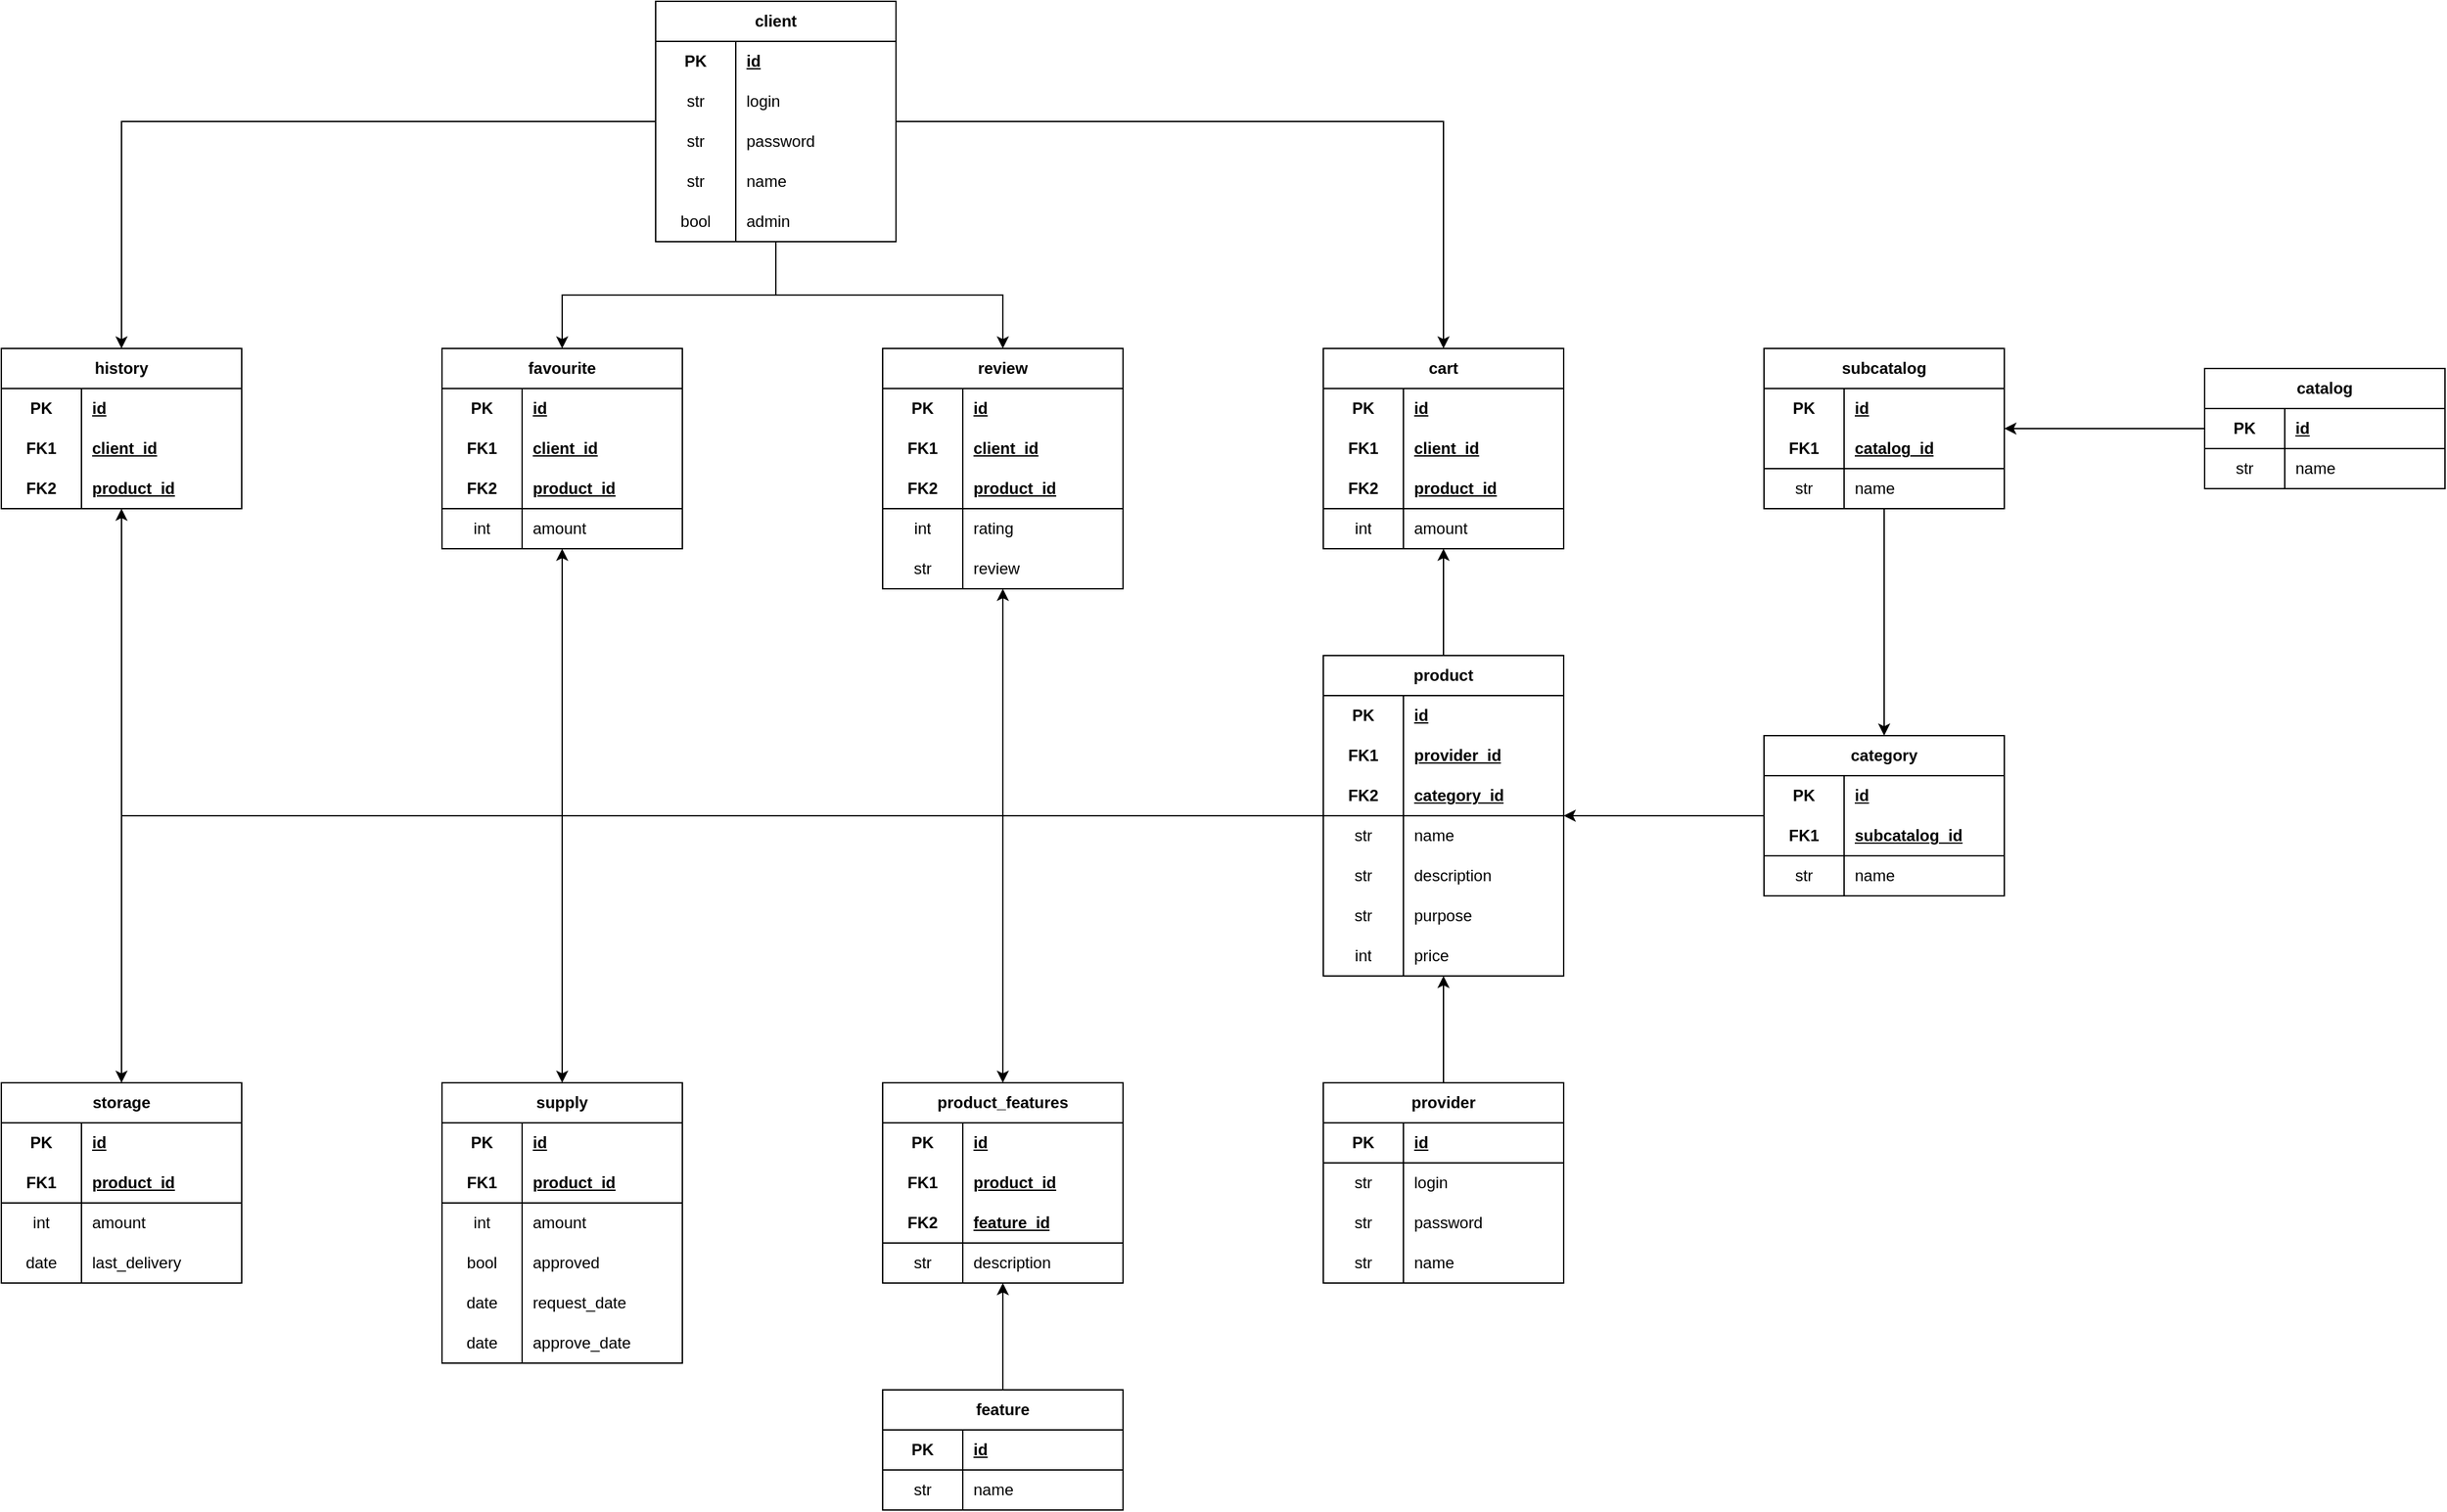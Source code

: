 <mxfile version="21.6.8" type="device">
  <diagram name="Страница 1" id="B_kKT7PxJgUvt14lY5Sb">
    <mxGraphModel dx="2704" dy="1741" grid="1" gridSize="10" guides="1" tooltips="1" connect="1" arrows="1" fold="1" page="1" pageScale="1" pageWidth="827" pageHeight="1169" math="0" shadow="0">
      <root>
        <mxCell id="0" />
        <mxCell id="1" parent="0" />
        <mxCell id="rT01I2TQOPuzbCNc3pIy-100" style="edgeStyle=orthogonalEdgeStyle;rounded=0;orthogonalLoop=1;jettySize=auto;html=1;" parent="1" source="rT01I2TQOPuzbCNc3pIy-1" target="rT01I2TQOPuzbCNc3pIy-87" edge="1">
          <mxGeometry relative="1" as="geometry" />
        </mxCell>
        <mxCell id="rT01I2TQOPuzbCNc3pIy-120" style="edgeStyle=orthogonalEdgeStyle;rounded=0;orthogonalLoop=1;jettySize=auto;html=1;" parent="1" source="rT01I2TQOPuzbCNc3pIy-1" target="rT01I2TQOPuzbCNc3pIy-69" edge="1">
          <mxGeometry relative="1" as="geometry" />
        </mxCell>
        <mxCell id="rT01I2TQOPuzbCNc3pIy-121" style="edgeStyle=orthogonalEdgeStyle;rounded=0;orthogonalLoop=1;jettySize=auto;html=1;" parent="1" source="rT01I2TQOPuzbCNc3pIy-1" target="rT01I2TQOPuzbCNc3pIy-102" edge="1">
          <mxGeometry relative="1" as="geometry" />
        </mxCell>
        <mxCell id="rT01I2TQOPuzbCNc3pIy-167" style="edgeStyle=orthogonalEdgeStyle;rounded=0;orthogonalLoop=1;jettySize=auto;html=1;" parent="1" source="rT01I2TQOPuzbCNc3pIy-1" target="rT01I2TQOPuzbCNc3pIy-126" edge="1">
          <mxGeometry relative="1" as="geometry" />
        </mxCell>
        <mxCell id="rT01I2TQOPuzbCNc3pIy-181" style="edgeStyle=orthogonalEdgeStyle;rounded=0;orthogonalLoop=1;jettySize=auto;html=1;" parent="1" source="rT01I2TQOPuzbCNc3pIy-1" target="rT01I2TQOPuzbCNc3pIy-168" edge="1">
          <mxGeometry relative="1" as="geometry" />
        </mxCell>
        <mxCell id="rT01I2TQOPuzbCNc3pIy-242" style="edgeStyle=orthogonalEdgeStyle;rounded=0;orthogonalLoop=1;jettySize=auto;html=1;" parent="1" source="rT01I2TQOPuzbCNc3pIy-1" target="rT01I2TQOPuzbCNc3pIy-139" edge="1">
          <mxGeometry relative="1" as="geometry" />
        </mxCell>
        <mxCell id="rT01I2TQOPuzbCNc3pIy-248" style="edgeStyle=orthogonalEdgeStyle;rounded=0;orthogonalLoop=1;jettySize=auto;html=1;" parent="1" source="rT01I2TQOPuzbCNc3pIy-1" target="rT01I2TQOPuzbCNc3pIy-198" edge="1">
          <mxGeometry relative="1" as="geometry" />
        </mxCell>
        <mxCell id="rT01I2TQOPuzbCNc3pIy-1" value="product" style="shape=table;startSize=30;container=1;collapsible=1;childLayout=tableLayout;fixedRows=1;rowLines=0;fontStyle=1;align=center;resizeLast=1;html=1;whiteSpace=wrap;" parent="1" vertex="1">
          <mxGeometry x="150" y="150" width="180" height="240" as="geometry" />
        </mxCell>
        <mxCell id="rT01I2TQOPuzbCNc3pIy-2" value="" style="shape=tableRow;horizontal=0;startSize=0;swimlaneHead=0;swimlaneBody=0;fillColor=none;collapsible=0;dropTarget=0;points=[[0,0.5],[1,0.5]];portConstraint=eastwest;top=0;left=0;right=0;bottom=0;html=1;" parent="rT01I2TQOPuzbCNc3pIy-1" vertex="1">
          <mxGeometry y="30" width="180" height="30" as="geometry" />
        </mxCell>
        <mxCell id="rT01I2TQOPuzbCNc3pIy-3" value="PK" style="shape=partialRectangle;connectable=0;fillColor=none;top=0;left=0;bottom=0;right=0;fontStyle=1;overflow=hidden;html=1;whiteSpace=wrap;" parent="rT01I2TQOPuzbCNc3pIy-2" vertex="1">
          <mxGeometry width="60" height="30" as="geometry">
            <mxRectangle width="60" height="30" as="alternateBounds" />
          </mxGeometry>
        </mxCell>
        <mxCell id="rT01I2TQOPuzbCNc3pIy-4" value="id" style="shape=partialRectangle;connectable=0;fillColor=none;top=0;left=0;bottom=0;right=0;align=left;spacingLeft=6;fontStyle=5;overflow=hidden;html=1;whiteSpace=wrap;" parent="rT01I2TQOPuzbCNc3pIy-2" vertex="1">
          <mxGeometry x="60" width="120" height="30" as="geometry">
            <mxRectangle width="120" height="30" as="alternateBounds" />
          </mxGeometry>
        </mxCell>
        <mxCell id="oh2fqHI32_ParRNgAbM0-1" style="shape=tableRow;horizontal=0;startSize=0;swimlaneHead=0;swimlaneBody=0;fillColor=none;collapsible=0;dropTarget=0;points=[[0,0.5],[1,0.5]];portConstraint=eastwest;top=0;left=0;right=0;bottom=0;html=1;" vertex="1" parent="rT01I2TQOPuzbCNc3pIy-1">
          <mxGeometry y="60" width="180" height="30" as="geometry" />
        </mxCell>
        <mxCell id="oh2fqHI32_ParRNgAbM0-2" value="FK1" style="shape=partialRectangle;connectable=0;fillColor=none;top=0;left=0;bottom=0;right=0;fontStyle=1;overflow=hidden;html=1;whiteSpace=wrap;" vertex="1" parent="oh2fqHI32_ParRNgAbM0-1">
          <mxGeometry width="60" height="30" as="geometry">
            <mxRectangle width="60" height="30" as="alternateBounds" />
          </mxGeometry>
        </mxCell>
        <mxCell id="oh2fqHI32_ParRNgAbM0-3" value="provider_id" style="shape=partialRectangle;connectable=0;fillColor=none;top=0;left=0;bottom=0;right=0;align=left;spacingLeft=6;fontStyle=5;overflow=hidden;html=1;whiteSpace=wrap;" vertex="1" parent="oh2fqHI32_ParRNgAbM0-1">
          <mxGeometry x="60" width="120" height="30" as="geometry">
            <mxRectangle width="120" height="30" as="alternateBounds" />
          </mxGeometry>
        </mxCell>
        <mxCell id="rT01I2TQOPuzbCNc3pIy-5" value="" style="shape=tableRow;horizontal=0;startSize=0;swimlaneHead=0;swimlaneBody=0;fillColor=none;collapsible=0;dropTarget=0;points=[[0,0.5],[1,0.5]];portConstraint=eastwest;top=0;left=0;right=0;bottom=1;html=1;" parent="rT01I2TQOPuzbCNc3pIy-1" vertex="1">
          <mxGeometry y="90" width="180" height="30" as="geometry" />
        </mxCell>
        <mxCell id="rT01I2TQOPuzbCNc3pIy-6" value="FK2" style="shape=partialRectangle;connectable=0;fillColor=none;top=0;left=0;bottom=0;right=0;fontStyle=1;overflow=hidden;html=1;whiteSpace=wrap;" parent="rT01I2TQOPuzbCNc3pIy-5" vertex="1">
          <mxGeometry width="60" height="30" as="geometry">
            <mxRectangle width="60" height="30" as="alternateBounds" />
          </mxGeometry>
        </mxCell>
        <mxCell id="rT01I2TQOPuzbCNc3pIy-7" value="category_id" style="shape=partialRectangle;connectable=0;fillColor=none;top=0;left=0;bottom=0;right=0;align=left;spacingLeft=6;fontStyle=5;overflow=hidden;html=1;whiteSpace=wrap;" parent="rT01I2TQOPuzbCNc3pIy-5" vertex="1">
          <mxGeometry x="60" width="120" height="30" as="geometry">
            <mxRectangle width="120" height="30" as="alternateBounds" />
          </mxGeometry>
        </mxCell>
        <mxCell id="rT01I2TQOPuzbCNc3pIy-8" value="" style="shape=tableRow;horizontal=0;startSize=0;swimlaneHead=0;swimlaneBody=0;fillColor=none;collapsible=0;dropTarget=0;points=[[0,0.5],[1,0.5]];portConstraint=eastwest;top=0;left=0;right=0;bottom=0;html=1;" parent="rT01I2TQOPuzbCNc3pIy-1" vertex="1">
          <mxGeometry y="120" width="180" height="30" as="geometry" />
        </mxCell>
        <mxCell id="rT01I2TQOPuzbCNc3pIy-9" value="str" style="shape=partialRectangle;connectable=0;fillColor=none;top=0;left=0;bottom=0;right=0;editable=1;overflow=hidden;html=1;whiteSpace=wrap;" parent="rT01I2TQOPuzbCNc3pIy-8" vertex="1">
          <mxGeometry width="60" height="30" as="geometry">
            <mxRectangle width="60" height="30" as="alternateBounds" />
          </mxGeometry>
        </mxCell>
        <mxCell id="rT01I2TQOPuzbCNc3pIy-10" value="name" style="shape=partialRectangle;connectable=0;fillColor=none;top=0;left=0;bottom=0;right=0;align=left;spacingLeft=6;overflow=hidden;html=1;whiteSpace=wrap;" parent="rT01I2TQOPuzbCNc3pIy-8" vertex="1">
          <mxGeometry x="60" width="120" height="30" as="geometry">
            <mxRectangle width="120" height="30" as="alternateBounds" />
          </mxGeometry>
        </mxCell>
        <mxCell id="rT01I2TQOPuzbCNc3pIy-11" value="" style="shape=tableRow;horizontal=0;startSize=0;swimlaneHead=0;swimlaneBody=0;fillColor=none;collapsible=0;dropTarget=0;points=[[0,0.5],[1,0.5]];portConstraint=eastwest;top=0;left=0;right=0;bottom=0;html=1;" parent="rT01I2TQOPuzbCNc3pIy-1" vertex="1">
          <mxGeometry y="150" width="180" height="30" as="geometry" />
        </mxCell>
        <mxCell id="rT01I2TQOPuzbCNc3pIy-12" value="str" style="shape=partialRectangle;connectable=0;fillColor=none;top=0;left=0;bottom=0;right=0;editable=1;overflow=hidden;html=1;whiteSpace=wrap;" parent="rT01I2TQOPuzbCNc3pIy-11" vertex="1">
          <mxGeometry width="60" height="30" as="geometry">
            <mxRectangle width="60" height="30" as="alternateBounds" />
          </mxGeometry>
        </mxCell>
        <mxCell id="rT01I2TQOPuzbCNc3pIy-13" value="description" style="shape=partialRectangle;connectable=0;fillColor=none;top=0;left=0;bottom=0;right=0;align=left;spacingLeft=6;overflow=hidden;html=1;whiteSpace=wrap;" parent="rT01I2TQOPuzbCNc3pIy-11" vertex="1">
          <mxGeometry x="60" width="120" height="30" as="geometry">
            <mxRectangle width="120" height="30" as="alternateBounds" />
          </mxGeometry>
        </mxCell>
        <mxCell id="rT01I2TQOPuzbCNc3pIy-230" style="shape=tableRow;horizontal=0;startSize=0;swimlaneHead=0;swimlaneBody=0;fillColor=none;collapsible=0;dropTarget=0;points=[[0,0.5],[1,0.5]];portConstraint=eastwest;top=0;left=0;right=0;bottom=0;html=1;" parent="rT01I2TQOPuzbCNc3pIy-1" vertex="1">
          <mxGeometry y="180" width="180" height="30" as="geometry" />
        </mxCell>
        <mxCell id="rT01I2TQOPuzbCNc3pIy-231" value="str" style="shape=partialRectangle;connectable=0;fillColor=none;top=0;left=0;bottom=0;right=0;editable=1;overflow=hidden;html=1;whiteSpace=wrap;" parent="rT01I2TQOPuzbCNc3pIy-230" vertex="1">
          <mxGeometry width="60" height="30" as="geometry">
            <mxRectangle width="60" height="30" as="alternateBounds" />
          </mxGeometry>
        </mxCell>
        <mxCell id="rT01I2TQOPuzbCNc3pIy-232" value="purpose" style="shape=partialRectangle;connectable=0;fillColor=none;top=0;left=0;bottom=0;right=0;align=left;spacingLeft=6;overflow=hidden;html=1;whiteSpace=wrap;" parent="rT01I2TQOPuzbCNc3pIy-230" vertex="1">
          <mxGeometry x="60" width="120" height="30" as="geometry">
            <mxRectangle width="120" height="30" as="alternateBounds" />
          </mxGeometry>
        </mxCell>
        <mxCell id="rT01I2TQOPuzbCNc3pIy-227" style="shape=tableRow;horizontal=0;startSize=0;swimlaneHead=0;swimlaneBody=0;fillColor=none;collapsible=0;dropTarget=0;points=[[0,0.5],[1,0.5]];portConstraint=eastwest;top=0;left=0;right=0;bottom=0;html=1;" parent="rT01I2TQOPuzbCNc3pIy-1" vertex="1">
          <mxGeometry y="210" width="180" height="30" as="geometry" />
        </mxCell>
        <mxCell id="rT01I2TQOPuzbCNc3pIy-228" value="int" style="shape=partialRectangle;connectable=0;fillColor=none;top=0;left=0;bottom=0;right=0;editable=1;overflow=hidden;html=1;whiteSpace=wrap;" parent="rT01I2TQOPuzbCNc3pIy-227" vertex="1">
          <mxGeometry width="60" height="30" as="geometry">
            <mxRectangle width="60" height="30" as="alternateBounds" />
          </mxGeometry>
        </mxCell>
        <mxCell id="rT01I2TQOPuzbCNc3pIy-229" value="price" style="shape=partialRectangle;connectable=0;fillColor=none;top=0;left=0;bottom=0;right=0;align=left;spacingLeft=6;overflow=hidden;html=1;whiteSpace=wrap;" parent="rT01I2TQOPuzbCNc3pIy-227" vertex="1">
          <mxGeometry x="60" width="120" height="30" as="geometry">
            <mxRectangle width="120" height="30" as="alternateBounds" />
          </mxGeometry>
        </mxCell>
        <mxCell id="rT01I2TQOPuzbCNc3pIy-125" style="edgeStyle=orthogonalEdgeStyle;rounded=0;orthogonalLoop=1;jettySize=auto;html=1;" parent="1" source="rT01I2TQOPuzbCNc3pIy-14" target="rT01I2TQOPuzbCNc3pIy-1" edge="1">
          <mxGeometry relative="1" as="geometry" />
        </mxCell>
        <mxCell id="rT01I2TQOPuzbCNc3pIy-14" value="category" style="shape=table;startSize=30;container=1;collapsible=1;childLayout=tableLayout;fixedRows=1;rowLines=0;fontStyle=1;align=center;resizeLast=1;html=1;whiteSpace=wrap;" parent="1" vertex="1">
          <mxGeometry x="480" y="210" width="180" height="120" as="geometry" />
        </mxCell>
        <mxCell id="rT01I2TQOPuzbCNc3pIy-15" value="" style="shape=tableRow;horizontal=0;startSize=0;swimlaneHead=0;swimlaneBody=0;fillColor=none;collapsible=0;dropTarget=0;points=[[0,0.5],[1,0.5]];portConstraint=eastwest;top=0;left=0;right=0;bottom=0;html=1;" parent="rT01I2TQOPuzbCNc3pIy-14" vertex="1">
          <mxGeometry y="30" width="180" height="30" as="geometry" />
        </mxCell>
        <mxCell id="rT01I2TQOPuzbCNc3pIy-16" value="PK" style="shape=partialRectangle;connectable=0;fillColor=none;top=0;left=0;bottom=0;right=0;fontStyle=1;overflow=hidden;html=1;whiteSpace=wrap;" parent="rT01I2TQOPuzbCNc3pIy-15" vertex="1">
          <mxGeometry width="60" height="30" as="geometry">
            <mxRectangle width="60" height="30" as="alternateBounds" />
          </mxGeometry>
        </mxCell>
        <mxCell id="rT01I2TQOPuzbCNc3pIy-17" value="id" style="shape=partialRectangle;connectable=0;fillColor=none;top=0;left=0;bottom=0;right=0;align=left;spacingLeft=6;fontStyle=5;overflow=hidden;html=1;whiteSpace=wrap;" parent="rT01I2TQOPuzbCNc3pIy-15" vertex="1">
          <mxGeometry x="60" width="120" height="30" as="geometry">
            <mxRectangle width="120" height="30" as="alternateBounds" />
          </mxGeometry>
        </mxCell>
        <mxCell id="rT01I2TQOPuzbCNc3pIy-18" value="" style="shape=tableRow;horizontal=0;startSize=0;swimlaneHead=0;swimlaneBody=0;fillColor=none;collapsible=0;dropTarget=0;points=[[0,0.5],[1,0.5]];portConstraint=eastwest;top=0;left=0;right=0;bottom=1;html=1;" parent="rT01I2TQOPuzbCNc3pIy-14" vertex="1">
          <mxGeometry y="60" width="180" height="30" as="geometry" />
        </mxCell>
        <mxCell id="rT01I2TQOPuzbCNc3pIy-19" value="FK1" style="shape=partialRectangle;connectable=0;fillColor=none;top=0;left=0;bottom=0;right=0;fontStyle=1;overflow=hidden;html=1;whiteSpace=wrap;" parent="rT01I2TQOPuzbCNc3pIy-18" vertex="1">
          <mxGeometry width="60" height="30" as="geometry">
            <mxRectangle width="60" height="30" as="alternateBounds" />
          </mxGeometry>
        </mxCell>
        <mxCell id="rT01I2TQOPuzbCNc3pIy-20" value="subcatalog_id" style="shape=partialRectangle;connectable=0;fillColor=none;top=0;left=0;bottom=0;right=0;align=left;spacingLeft=6;fontStyle=5;overflow=hidden;html=1;whiteSpace=wrap;" parent="rT01I2TQOPuzbCNc3pIy-18" vertex="1">
          <mxGeometry x="60" width="120" height="30" as="geometry">
            <mxRectangle width="120" height="30" as="alternateBounds" />
          </mxGeometry>
        </mxCell>
        <mxCell id="rT01I2TQOPuzbCNc3pIy-21" value="" style="shape=tableRow;horizontal=0;startSize=0;swimlaneHead=0;swimlaneBody=0;fillColor=none;collapsible=0;dropTarget=0;points=[[0,0.5],[1,0.5]];portConstraint=eastwest;top=0;left=0;right=0;bottom=0;html=1;" parent="rT01I2TQOPuzbCNc3pIy-14" vertex="1">
          <mxGeometry y="90" width="180" height="30" as="geometry" />
        </mxCell>
        <mxCell id="rT01I2TQOPuzbCNc3pIy-22" value="str" style="shape=partialRectangle;connectable=0;fillColor=none;top=0;left=0;bottom=0;right=0;editable=1;overflow=hidden;html=1;whiteSpace=wrap;" parent="rT01I2TQOPuzbCNc3pIy-21" vertex="1">
          <mxGeometry width="60" height="30" as="geometry">
            <mxRectangle width="60" height="30" as="alternateBounds" />
          </mxGeometry>
        </mxCell>
        <mxCell id="rT01I2TQOPuzbCNc3pIy-23" value="name" style="shape=partialRectangle;connectable=0;fillColor=none;top=0;left=0;bottom=0;right=0;align=left;spacingLeft=6;overflow=hidden;html=1;whiteSpace=wrap;" parent="rT01I2TQOPuzbCNc3pIy-21" vertex="1">
          <mxGeometry x="60" width="120" height="30" as="geometry">
            <mxRectangle width="120" height="30" as="alternateBounds" />
          </mxGeometry>
        </mxCell>
        <mxCell id="rT01I2TQOPuzbCNc3pIy-124" style="edgeStyle=orthogonalEdgeStyle;rounded=0;orthogonalLoop=1;jettySize=auto;html=1;" parent="1" source="rT01I2TQOPuzbCNc3pIy-28" target="rT01I2TQOPuzbCNc3pIy-14" edge="1">
          <mxGeometry relative="1" as="geometry" />
        </mxCell>
        <mxCell id="rT01I2TQOPuzbCNc3pIy-28" value="subcatalog" style="shape=table;startSize=30;container=1;collapsible=1;childLayout=tableLayout;fixedRows=1;rowLines=0;fontStyle=1;align=center;resizeLast=1;html=1;whiteSpace=wrap;" parent="1" vertex="1">
          <mxGeometry x="480" y="-80" width="180" height="120" as="geometry" />
        </mxCell>
        <mxCell id="rT01I2TQOPuzbCNc3pIy-29" value="" style="shape=tableRow;horizontal=0;startSize=0;swimlaneHead=0;swimlaneBody=0;fillColor=none;collapsible=0;dropTarget=0;points=[[0,0.5],[1,0.5]];portConstraint=eastwest;top=0;left=0;right=0;bottom=0;html=1;" parent="rT01I2TQOPuzbCNc3pIy-28" vertex="1">
          <mxGeometry y="30" width="180" height="30" as="geometry" />
        </mxCell>
        <mxCell id="rT01I2TQOPuzbCNc3pIy-30" value="PK" style="shape=partialRectangle;connectable=0;fillColor=none;top=0;left=0;bottom=0;right=0;fontStyle=1;overflow=hidden;html=1;whiteSpace=wrap;" parent="rT01I2TQOPuzbCNc3pIy-29" vertex="1">
          <mxGeometry width="60" height="30" as="geometry">
            <mxRectangle width="60" height="30" as="alternateBounds" />
          </mxGeometry>
        </mxCell>
        <mxCell id="rT01I2TQOPuzbCNc3pIy-31" value="id" style="shape=partialRectangle;connectable=0;fillColor=none;top=0;left=0;bottom=0;right=0;align=left;spacingLeft=6;fontStyle=5;overflow=hidden;html=1;whiteSpace=wrap;" parent="rT01I2TQOPuzbCNc3pIy-29" vertex="1">
          <mxGeometry x="60" width="120" height="30" as="geometry">
            <mxRectangle width="120" height="30" as="alternateBounds" />
          </mxGeometry>
        </mxCell>
        <mxCell id="rT01I2TQOPuzbCNc3pIy-32" value="" style="shape=tableRow;horizontal=0;startSize=0;swimlaneHead=0;swimlaneBody=0;fillColor=none;collapsible=0;dropTarget=0;points=[[0,0.5],[1,0.5]];portConstraint=eastwest;top=0;left=0;right=0;bottom=1;html=1;" parent="rT01I2TQOPuzbCNc3pIy-28" vertex="1">
          <mxGeometry y="60" width="180" height="30" as="geometry" />
        </mxCell>
        <mxCell id="rT01I2TQOPuzbCNc3pIy-33" value="FK1" style="shape=partialRectangle;connectable=0;fillColor=none;top=0;left=0;bottom=0;right=0;fontStyle=1;overflow=hidden;html=1;whiteSpace=wrap;" parent="rT01I2TQOPuzbCNc3pIy-32" vertex="1">
          <mxGeometry width="60" height="30" as="geometry">
            <mxRectangle width="60" height="30" as="alternateBounds" />
          </mxGeometry>
        </mxCell>
        <mxCell id="rT01I2TQOPuzbCNc3pIy-34" value="catalog_id" style="shape=partialRectangle;connectable=0;fillColor=none;top=0;left=0;bottom=0;right=0;align=left;spacingLeft=6;fontStyle=5;overflow=hidden;html=1;whiteSpace=wrap;" parent="rT01I2TQOPuzbCNc3pIy-32" vertex="1">
          <mxGeometry x="60" width="120" height="30" as="geometry">
            <mxRectangle width="120" height="30" as="alternateBounds" />
          </mxGeometry>
        </mxCell>
        <mxCell id="rT01I2TQOPuzbCNc3pIy-35" value="" style="shape=tableRow;horizontal=0;startSize=0;swimlaneHead=0;swimlaneBody=0;fillColor=none;collapsible=0;dropTarget=0;points=[[0,0.5],[1,0.5]];portConstraint=eastwest;top=0;left=0;right=0;bottom=0;html=1;" parent="rT01I2TQOPuzbCNc3pIy-28" vertex="1">
          <mxGeometry y="90" width="180" height="30" as="geometry" />
        </mxCell>
        <mxCell id="rT01I2TQOPuzbCNc3pIy-36" value="str" style="shape=partialRectangle;connectable=0;fillColor=none;top=0;left=0;bottom=0;right=0;editable=1;overflow=hidden;html=1;whiteSpace=wrap;" parent="rT01I2TQOPuzbCNc3pIy-35" vertex="1">
          <mxGeometry width="60" height="30" as="geometry">
            <mxRectangle width="60" height="30" as="alternateBounds" />
          </mxGeometry>
        </mxCell>
        <mxCell id="rT01I2TQOPuzbCNc3pIy-37" value="name" style="shape=partialRectangle;connectable=0;fillColor=none;top=0;left=0;bottom=0;right=0;align=left;spacingLeft=6;overflow=hidden;html=1;whiteSpace=wrap;" parent="rT01I2TQOPuzbCNc3pIy-35" vertex="1">
          <mxGeometry x="60" width="120" height="30" as="geometry">
            <mxRectangle width="120" height="30" as="alternateBounds" />
          </mxGeometry>
        </mxCell>
        <mxCell id="rT01I2TQOPuzbCNc3pIy-123" style="edgeStyle=orthogonalEdgeStyle;rounded=0;orthogonalLoop=1;jettySize=auto;html=1;" parent="1" source="rT01I2TQOPuzbCNc3pIy-42" target="rT01I2TQOPuzbCNc3pIy-28" edge="1">
          <mxGeometry relative="1" as="geometry" />
        </mxCell>
        <mxCell id="rT01I2TQOPuzbCNc3pIy-42" value="catalog" style="shape=table;startSize=30;container=1;collapsible=1;childLayout=tableLayout;fixedRows=1;rowLines=0;fontStyle=1;align=center;resizeLast=1;html=1;whiteSpace=wrap;" parent="1" vertex="1">
          <mxGeometry x="810" y="-65" width="180" height="90" as="geometry" />
        </mxCell>
        <mxCell id="rT01I2TQOPuzbCNc3pIy-46" value="" style="shape=tableRow;horizontal=0;startSize=0;swimlaneHead=0;swimlaneBody=0;fillColor=none;collapsible=0;dropTarget=0;points=[[0,0.5],[1,0.5]];portConstraint=eastwest;top=0;left=0;right=0;bottom=1;html=1;" parent="rT01I2TQOPuzbCNc3pIy-42" vertex="1">
          <mxGeometry y="30" width="180" height="30" as="geometry" />
        </mxCell>
        <mxCell id="rT01I2TQOPuzbCNc3pIy-47" value="PK" style="shape=partialRectangle;connectable=0;fillColor=none;top=0;left=0;bottom=0;right=0;fontStyle=1;overflow=hidden;html=1;whiteSpace=wrap;" parent="rT01I2TQOPuzbCNc3pIy-46" vertex="1">
          <mxGeometry width="60" height="30" as="geometry">
            <mxRectangle width="60" height="30" as="alternateBounds" />
          </mxGeometry>
        </mxCell>
        <mxCell id="rT01I2TQOPuzbCNc3pIy-48" value="id" style="shape=partialRectangle;connectable=0;fillColor=none;top=0;left=0;bottom=0;right=0;align=left;spacingLeft=6;fontStyle=5;overflow=hidden;html=1;whiteSpace=wrap;" parent="rT01I2TQOPuzbCNc3pIy-46" vertex="1">
          <mxGeometry x="60" width="120" height="30" as="geometry">
            <mxRectangle width="120" height="30" as="alternateBounds" />
          </mxGeometry>
        </mxCell>
        <mxCell id="rT01I2TQOPuzbCNc3pIy-49" value="" style="shape=tableRow;horizontal=0;startSize=0;swimlaneHead=0;swimlaneBody=0;fillColor=none;collapsible=0;dropTarget=0;points=[[0,0.5],[1,0.5]];portConstraint=eastwest;top=0;left=0;right=0;bottom=0;html=1;" parent="rT01I2TQOPuzbCNc3pIy-42" vertex="1">
          <mxGeometry y="60" width="180" height="30" as="geometry" />
        </mxCell>
        <mxCell id="rT01I2TQOPuzbCNc3pIy-50" value="str" style="shape=partialRectangle;connectable=0;fillColor=none;top=0;left=0;bottom=0;right=0;editable=1;overflow=hidden;html=1;whiteSpace=wrap;" parent="rT01I2TQOPuzbCNc3pIy-49" vertex="1">
          <mxGeometry width="60" height="30" as="geometry">
            <mxRectangle width="60" height="30" as="alternateBounds" />
          </mxGeometry>
        </mxCell>
        <mxCell id="rT01I2TQOPuzbCNc3pIy-51" value="name" style="shape=partialRectangle;connectable=0;fillColor=none;top=0;left=0;bottom=0;right=0;align=left;spacingLeft=6;overflow=hidden;html=1;whiteSpace=wrap;" parent="rT01I2TQOPuzbCNc3pIy-49" vertex="1">
          <mxGeometry x="60" width="120" height="30" as="geometry">
            <mxRectangle width="120" height="30" as="alternateBounds" />
          </mxGeometry>
        </mxCell>
        <mxCell id="rT01I2TQOPuzbCNc3pIy-101" style="edgeStyle=orthogonalEdgeStyle;rounded=0;orthogonalLoop=1;jettySize=auto;html=1;" parent="1" source="rT01I2TQOPuzbCNc3pIy-56" target="rT01I2TQOPuzbCNc3pIy-87" edge="1">
          <mxGeometry relative="1" as="geometry" />
        </mxCell>
        <mxCell id="rT01I2TQOPuzbCNc3pIy-119" style="edgeStyle=orthogonalEdgeStyle;rounded=0;orthogonalLoop=1;jettySize=auto;html=1;" parent="1" source="rT01I2TQOPuzbCNc3pIy-56" target="rT01I2TQOPuzbCNc3pIy-69" edge="1">
          <mxGeometry relative="1" as="geometry" />
        </mxCell>
        <mxCell id="rT01I2TQOPuzbCNc3pIy-122" style="edgeStyle=orthogonalEdgeStyle;rounded=0;orthogonalLoop=1;jettySize=auto;html=1;" parent="1" source="rT01I2TQOPuzbCNc3pIy-56" target="rT01I2TQOPuzbCNc3pIy-102" edge="1">
          <mxGeometry relative="1" as="geometry" />
        </mxCell>
        <mxCell id="rT01I2TQOPuzbCNc3pIy-182" style="edgeStyle=orthogonalEdgeStyle;rounded=0;orthogonalLoop=1;jettySize=auto;html=1;" parent="1" source="rT01I2TQOPuzbCNc3pIy-56" target="rT01I2TQOPuzbCNc3pIy-168" edge="1">
          <mxGeometry relative="1" as="geometry" />
        </mxCell>
        <mxCell id="rT01I2TQOPuzbCNc3pIy-56" value="client" style="shape=table;startSize=30;container=1;collapsible=1;childLayout=tableLayout;fixedRows=1;rowLines=0;fontStyle=1;align=center;resizeLast=1;html=1;whiteSpace=wrap;" parent="1" vertex="1">
          <mxGeometry x="-350" y="-340" width="180" height="180" as="geometry" />
        </mxCell>
        <mxCell id="rT01I2TQOPuzbCNc3pIy-57" value="" style="shape=tableRow;horizontal=0;startSize=0;swimlaneHead=0;swimlaneBody=0;fillColor=none;collapsible=0;dropTarget=0;points=[[0,0.5],[1,0.5]];portConstraint=eastwest;top=0;left=0;right=0;bottom=0;html=1;" parent="rT01I2TQOPuzbCNc3pIy-56" vertex="1">
          <mxGeometry y="30" width="180" height="30" as="geometry" />
        </mxCell>
        <mxCell id="rT01I2TQOPuzbCNc3pIy-58" value="PK" style="shape=partialRectangle;connectable=0;fillColor=none;top=0;left=0;bottom=0;right=0;fontStyle=1;overflow=hidden;html=1;whiteSpace=wrap;" parent="rT01I2TQOPuzbCNc3pIy-57" vertex="1">
          <mxGeometry width="60" height="30" as="geometry">
            <mxRectangle width="60" height="30" as="alternateBounds" />
          </mxGeometry>
        </mxCell>
        <mxCell id="rT01I2TQOPuzbCNc3pIy-59" value="id" style="shape=partialRectangle;connectable=0;fillColor=none;top=0;left=0;bottom=0;right=0;align=left;spacingLeft=6;fontStyle=5;overflow=hidden;html=1;whiteSpace=wrap;" parent="rT01I2TQOPuzbCNc3pIy-57" vertex="1">
          <mxGeometry x="60" width="120" height="30" as="geometry">
            <mxRectangle width="120" height="30" as="alternateBounds" />
          </mxGeometry>
        </mxCell>
        <mxCell id="rT01I2TQOPuzbCNc3pIy-63" value="" style="shape=tableRow;horizontal=0;startSize=0;swimlaneHead=0;swimlaneBody=0;fillColor=none;collapsible=0;dropTarget=0;points=[[0,0.5],[1,0.5]];portConstraint=eastwest;top=0;left=0;right=0;bottom=0;html=1;" parent="rT01I2TQOPuzbCNc3pIy-56" vertex="1">
          <mxGeometry y="60" width="180" height="30" as="geometry" />
        </mxCell>
        <mxCell id="rT01I2TQOPuzbCNc3pIy-64" value="str" style="shape=partialRectangle;connectable=0;fillColor=none;top=0;left=0;bottom=0;right=0;editable=1;overflow=hidden;html=1;whiteSpace=wrap;" parent="rT01I2TQOPuzbCNc3pIy-63" vertex="1">
          <mxGeometry width="60" height="30" as="geometry">
            <mxRectangle width="60" height="30" as="alternateBounds" />
          </mxGeometry>
        </mxCell>
        <mxCell id="rT01I2TQOPuzbCNc3pIy-65" value="login" style="shape=partialRectangle;connectable=0;fillColor=none;top=0;left=0;bottom=0;right=0;align=left;spacingLeft=6;overflow=hidden;html=1;whiteSpace=wrap;" parent="rT01I2TQOPuzbCNc3pIy-63" vertex="1">
          <mxGeometry x="60" width="120" height="30" as="geometry">
            <mxRectangle width="120" height="30" as="alternateBounds" />
          </mxGeometry>
        </mxCell>
        <mxCell id="rT01I2TQOPuzbCNc3pIy-66" value="" style="shape=tableRow;horizontal=0;startSize=0;swimlaneHead=0;swimlaneBody=0;fillColor=none;collapsible=0;dropTarget=0;points=[[0,0.5],[1,0.5]];portConstraint=eastwest;top=0;left=0;right=0;bottom=0;html=1;" parent="rT01I2TQOPuzbCNc3pIy-56" vertex="1">
          <mxGeometry y="90" width="180" height="30" as="geometry" />
        </mxCell>
        <mxCell id="rT01I2TQOPuzbCNc3pIy-67" value="str" style="shape=partialRectangle;connectable=0;fillColor=none;top=0;left=0;bottom=0;right=0;editable=1;overflow=hidden;html=1;whiteSpace=wrap;" parent="rT01I2TQOPuzbCNc3pIy-66" vertex="1">
          <mxGeometry width="60" height="30" as="geometry">
            <mxRectangle width="60" height="30" as="alternateBounds" />
          </mxGeometry>
        </mxCell>
        <mxCell id="rT01I2TQOPuzbCNc3pIy-68" value="password" style="shape=partialRectangle;connectable=0;fillColor=none;top=0;left=0;bottom=0;right=0;align=left;spacingLeft=6;overflow=hidden;html=1;whiteSpace=wrap;" parent="rT01I2TQOPuzbCNc3pIy-66" vertex="1">
          <mxGeometry x="60" width="120" height="30" as="geometry">
            <mxRectangle width="120" height="30" as="alternateBounds" />
          </mxGeometry>
        </mxCell>
        <mxCell id="rT01I2TQOPuzbCNc3pIy-183" style="shape=tableRow;horizontal=0;startSize=0;swimlaneHead=0;swimlaneBody=0;fillColor=none;collapsible=0;dropTarget=0;points=[[0,0.5],[1,0.5]];portConstraint=eastwest;top=0;left=0;right=0;bottom=0;html=1;" parent="rT01I2TQOPuzbCNc3pIy-56" vertex="1">
          <mxGeometry y="120" width="180" height="30" as="geometry" />
        </mxCell>
        <mxCell id="rT01I2TQOPuzbCNc3pIy-184" value="str" style="shape=partialRectangle;connectable=0;fillColor=none;top=0;left=0;bottom=0;right=0;editable=1;overflow=hidden;html=1;whiteSpace=wrap;" parent="rT01I2TQOPuzbCNc3pIy-183" vertex="1">
          <mxGeometry width="60" height="30" as="geometry">
            <mxRectangle width="60" height="30" as="alternateBounds" />
          </mxGeometry>
        </mxCell>
        <mxCell id="rT01I2TQOPuzbCNc3pIy-185" value="name" style="shape=partialRectangle;connectable=0;fillColor=none;top=0;left=0;bottom=0;right=0;align=left;spacingLeft=6;overflow=hidden;html=1;whiteSpace=wrap;" parent="rT01I2TQOPuzbCNc3pIy-183" vertex="1">
          <mxGeometry x="60" width="120" height="30" as="geometry">
            <mxRectangle width="120" height="30" as="alternateBounds" />
          </mxGeometry>
        </mxCell>
        <mxCell id="oh2fqHI32_ParRNgAbM0-4" style="shape=tableRow;horizontal=0;startSize=0;swimlaneHead=0;swimlaneBody=0;fillColor=none;collapsible=0;dropTarget=0;points=[[0,0.5],[1,0.5]];portConstraint=eastwest;top=0;left=0;right=0;bottom=0;html=1;" vertex="1" parent="rT01I2TQOPuzbCNc3pIy-56">
          <mxGeometry y="150" width="180" height="30" as="geometry" />
        </mxCell>
        <mxCell id="oh2fqHI32_ParRNgAbM0-5" value="bool" style="shape=partialRectangle;connectable=0;fillColor=none;top=0;left=0;bottom=0;right=0;editable=1;overflow=hidden;html=1;whiteSpace=wrap;" vertex="1" parent="oh2fqHI32_ParRNgAbM0-4">
          <mxGeometry width="60" height="30" as="geometry">
            <mxRectangle width="60" height="30" as="alternateBounds" />
          </mxGeometry>
        </mxCell>
        <mxCell id="oh2fqHI32_ParRNgAbM0-6" value="admin" style="shape=partialRectangle;connectable=0;fillColor=none;top=0;left=0;bottom=0;right=0;align=left;spacingLeft=6;overflow=hidden;html=1;whiteSpace=wrap;" vertex="1" parent="oh2fqHI32_ParRNgAbM0-4">
          <mxGeometry x="60" width="120" height="30" as="geometry">
            <mxRectangle width="120" height="30" as="alternateBounds" />
          </mxGeometry>
        </mxCell>
        <mxCell id="rT01I2TQOPuzbCNc3pIy-69" value="cart" style="shape=table;startSize=30;container=1;collapsible=1;childLayout=tableLayout;fixedRows=1;rowLines=0;fontStyle=1;align=center;resizeLast=1;html=1;whiteSpace=wrap;" parent="1" vertex="1">
          <mxGeometry x="150" y="-80" width="180" height="150" as="geometry" />
        </mxCell>
        <mxCell id="rT01I2TQOPuzbCNc3pIy-70" value="" style="shape=tableRow;horizontal=0;startSize=0;swimlaneHead=0;swimlaneBody=0;fillColor=none;collapsible=0;dropTarget=0;points=[[0,0.5],[1,0.5]];portConstraint=eastwest;top=0;left=0;right=0;bottom=0;html=1;" parent="rT01I2TQOPuzbCNc3pIy-69" vertex="1">
          <mxGeometry y="30" width="180" height="30" as="geometry" />
        </mxCell>
        <mxCell id="rT01I2TQOPuzbCNc3pIy-71" value="PK" style="shape=partialRectangle;connectable=0;fillColor=none;top=0;left=0;bottom=0;right=0;fontStyle=1;overflow=hidden;html=1;whiteSpace=wrap;" parent="rT01I2TQOPuzbCNc3pIy-70" vertex="1">
          <mxGeometry width="60" height="30" as="geometry">
            <mxRectangle width="60" height="30" as="alternateBounds" />
          </mxGeometry>
        </mxCell>
        <mxCell id="rT01I2TQOPuzbCNc3pIy-72" value="id" style="shape=partialRectangle;connectable=0;fillColor=none;top=0;left=0;bottom=0;right=0;align=left;spacingLeft=6;fontStyle=5;overflow=hidden;html=1;whiteSpace=wrap;" parent="rT01I2TQOPuzbCNc3pIy-70" vertex="1">
          <mxGeometry x="60" width="120" height="30" as="geometry">
            <mxRectangle width="120" height="30" as="alternateBounds" />
          </mxGeometry>
        </mxCell>
        <mxCell id="rT01I2TQOPuzbCNc3pIy-195" style="shape=tableRow;horizontal=0;startSize=0;swimlaneHead=0;swimlaneBody=0;fillColor=none;collapsible=0;dropTarget=0;points=[[0,0.5],[1,0.5]];portConstraint=eastwest;top=0;left=0;right=0;bottom=0;html=1;" parent="rT01I2TQOPuzbCNc3pIy-69" vertex="1">
          <mxGeometry y="60" width="180" height="30" as="geometry" />
        </mxCell>
        <mxCell id="rT01I2TQOPuzbCNc3pIy-196" value="FK1" style="shape=partialRectangle;connectable=0;fillColor=none;top=0;left=0;bottom=0;right=0;fontStyle=1;overflow=hidden;html=1;whiteSpace=wrap;" parent="rT01I2TQOPuzbCNc3pIy-195" vertex="1">
          <mxGeometry width="60" height="30" as="geometry">
            <mxRectangle width="60" height="30" as="alternateBounds" />
          </mxGeometry>
        </mxCell>
        <mxCell id="rT01I2TQOPuzbCNc3pIy-197" value="client_id" style="shape=partialRectangle;connectable=0;fillColor=none;top=0;left=0;bottom=0;right=0;align=left;spacingLeft=6;fontStyle=5;overflow=hidden;html=1;whiteSpace=wrap;" parent="rT01I2TQOPuzbCNc3pIy-195" vertex="1">
          <mxGeometry x="60" width="120" height="30" as="geometry">
            <mxRectangle width="120" height="30" as="alternateBounds" />
          </mxGeometry>
        </mxCell>
        <mxCell id="rT01I2TQOPuzbCNc3pIy-73" value="" style="shape=tableRow;horizontal=0;startSize=0;swimlaneHead=0;swimlaneBody=0;fillColor=none;collapsible=0;dropTarget=0;points=[[0,0.5],[1,0.5]];portConstraint=eastwest;top=0;left=0;right=0;bottom=1;html=1;" parent="rT01I2TQOPuzbCNc3pIy-69" vertex="1">
          <mxGeometry y="90" width="180" height="30" as="geometry" />
        </mxCell>
        <mxCell id="rT01I2TQOPuzbCNc3pIy-74" value="FK2" style="shape=partialRectangle;connectable=0;fillColor=none;top=0;left=0;bottom=0;right=0;fontStyle=1;overflow=hidden;html=1;whiteSpace=wrap;" parent="rT01I2TQOPuzbCNc3pIy-73" vertex="1">
          <mxGeometry width="60" height="30" as="geometry">
            <mxRectangle width="60" height="30" as="alternateBounds" />
          </mxGeometry>
        </mxCell>
        <mxCell id="rT01I2TQOPuzbCNc3pIy-75" value="product_id" style="shape=partialRectangle;connectable=0;fillColor=none;top=0;left=0;bottom=0;right=0;align=left;spacingLeft=6;fontStyle=5;overflow=hidden;html=1;whiteSpace=wrap;" parent="rT01I2TQOPuzbCNc3pIy-73" vertex="1">
          <mxGeometry x="60" width="120" height="30" as="geometry">
            <mxRectangle width="120" height="30" as="alternateBounds" />
          </mxGeometry>
        </mxCell>
        <mxCell id="rT01I2TQOPuzbCNc3pIy-76" value="" style="shape=tableRow;horizontal=0;startSize=0;swimlaneHead=0;swimlaneBody=0;fillColor=none;collapsible=0;dropTarget=0;points=[[0,0.5],[1,0.5]];portConstraint=eastwest;top=0;left=0;right=0;bottom=0;html=1;" parent="rT01I2TQOPuzbCNc3pIy-69" vertex="1">
          <mxGeometry y="120" width="180" height="30" as="geometry" />
        </mxCell>
        <mxCell id="rT01I2TQOPuzbCNc3pIy-77" value="int" style="shape=partialRectangle;connectable=0;fillColor=none;top=0;left=0;bottom=0;right=0;editable=1;overflow=hidden;html=1;whiteSpace=wrap;" parent="rT01I2TQOPuzbCNc3pIy-76" vertex="1">
          <mxGeometry width="60" height="30" as="geometry">
            <mxRectangle width="60" height="30" as="alternateBounds" />
          </mxGeometry>
        </mxCell>
        <mxCell id="rT01I2TQOPuzbCNc3pIy-78" value="amount" style="shape=partialRectangle;connectable=0;fillColor=none;top=0;left=0;bottom=0;right=0;align=left;spacingLeft=6;overflow=hidden;html=1;whiteSpace=wrap;" parent="rT01I2TQOPuzbCNc3pIy-76" vertex="1">
          <mxGeometry x="60" width="120" height="30" as="geometry">
            <mxRectangle width="120" height="30" as="alternateBounds" />
          </mxGeometry>
        </mxCell>
        <mxCell id="rT01I2TQOPuzbCNc3pIy-87" value="favourite" style="shape=table;startSize=30;container=1;collapsible=1;childLayout=tableLayout;fixedRows=1;rowLines=0;fontStyle=1;align=center;resizeLast=1;html=1;whiteSpace=wrap;" parent="1" vertex="1">
          <mxGeometry x="-510" y="-80" width="180" height="150" as="geometry" />
        </mxCell>
        <mxCell id="rT01I2TQOPuzbCNc3pIy-88" value="" style="shape=tableRow;horizontal=0;startSize=0;swimlaneHead=0;swimlaneBody=0;fillColor=none;collapsible=0;dropTarget=0;points=[[0,0.5],[1,0.5]];portConstraint=eastwest;top=0;left=0;right=0;bottom=0;html=1;" parent="rT01I2TQOPuzbCNc3pIy-87" vertex="1">
          <mxGeometry y="30" width="180" height="30" as="geometry" />
        </mxCell>
        <mxCell id="rT01I2TQOPuzbCNc3pIy-89" value="PK" style="shape=partialRectangle;connectable=0;fillColor=none;top=0;left=0;bottom=0;right=0;fontStyle=1;overflow=hidden;html=1;whiteSpace=wrap;" parent="rT01I2TQOPuzbCNc3pIy-88" vertex="1">
          <mxGeometry width="60" height="30" as="geometry">
            <mxRectangle width="60" height="30" as="alternateBounds" />
          </mxGeometry>
        </mxCell>
        <mxCell id="rT01I2TQOPuzbCNc3pIy-90" value="id" style="shape=partialRectangle;connectable=0;fillColor=none;top=0;left=0;bottom=0;right=0;align=left;spacingLeft=6;fontStyle=5;overflow=hidden;html=1;whiteSpace=wrap;" parent="rT01I2TQOPuzbCNc3pIy-88" vertex="1">
          <mxGeometry x="60" width="120" height="30" as="geometry">
            <mxRectangle width="120" height="30" as="alternateBounds" />
          </mxGeometry>
        </mxCell>
        <mxCell id="rT01I2TQOPuzbCNc3pIy-189" style="shape=tableRow;horizontal=0;startSize=0;swimlaneHead=0;swimlaneBody=0;fillColor=none;collapsible=0;dropTarget=0;points=[[0,0.5],[1,0.5]];portConstraint=eastwest;top=0;left=0;right=0;bottom=0;html=1;" parent="rT01I2TQOPuzbCNc3pIy-87" vertex="1">
          <mxGeometry y="60" width="180" height="30" as="geometry" />
        </mxCell>
        <mxCell id="rT01I2TQOPuzbCNc3pIy-190" value="FK1" style="shape=partialRectangle;connectable=0;fillColor=none;top=0;left=0;bottom=0;right=0;fontStyle=1;overflow=hidden;html=1;whiteSpace=wrap;" parent="rT01I2TQOPuzbCNc3pIy-189" vertex="1">
          <mxGeometry width="60" height="30" as="geometry">
            <mxRectangle width="60" height="30" as="alternateBounds" />
          </mxGeometry>
        </mxCell>
        <mxCell id="rT01I2TQOPuzbCNc3pIy-191" value="client_id" style="shape=partialRectangle;connectable=0;fillColor=none;top=0;left=0;bottom=0;right=0;align=left;spacingLeft=6;fontStyle=5;overflow=hidden;html=1;whiteSpace=wrap;" parent="rT01I2TQOPuzbCNc3pIy-189" vertex="1">
          <mxGeometry x="60" width="120" height="30" as="geometry">
            <mxRectangle width="120" height="30" as="alternateBounds" />
          </mxGeometry>
        </mxCell>
        <mxCell id="rT01I2TQOPuzbCNc3pIy-91" value="" style="shape=tableRow;horizontal=0;startSize=0;swimlaneHead=0;swimlaneBody=0;fillColor=none;collapsible=0;dropTarget=0;points=[[0,0.5],[1,0.5]];portConstraint=eastwest;top=0;left=0;right=0;bottom=1;html=1;" parent="rT01I2TQOPuzbCNc3pIy-87" vertex="1">
          <mxGeometry y="90" width="180" height="30" as="geometry" />
        </mxCell>
        <mxCell id="rT01I2TQOPuzbCNc3pIy-92" value="FK2" style="shape=partialRectangle;connectable=0;fillColor=none;top=0;left=0;bottom=0;right=0;fontStyle=1;overflow=hidden;html=1;whiteSpace=wrap;" parent="rT01I2TQOPuzbCNc3pIy-91" vertex="1">
          <mxGeometry width="60" height="30" as="geometry">
            <mxRectangle width="60" height="30" as="alternateBounds" />
          </mxGeometry>
        </mxCell>
        <mxCell id="rT01I2TQOPuzbCNc3pIy-93" value="product_id" style="shape=partialRectangle;connectable=0;fillColor=none;top=0;left=0;bottom=0;right=0;align=left;spacingLeft=6;fontStyle=5;overflow=hidden;html=1;whiteSpace=wrap;" parent="rT01I2TQOPuzbCNc3pIy-91" vertex="1">
          <mxGeometry x="60" width="120" height="30" as="geometry">
            <mxRectangle width="120" height="30" as="alternateBounds" />
          </mxGeometry>
        </mxCell>
        <mxCell id="rT01I2TQOPuzbCNc3pIy-94" value="" style="shape=tableRow;horizontal=0;startSize=0;swimlaneHead=0;swimlaneBody=0;fillColor=none;collapsible=0;dropTarget=0;points=[[0,0.5],[1,0.5]];portConstraint=eastwest;top=0;left=0;right=0;bottom=0;html=1;" parent="rT01I2TQOPuzbCNc3pIy-87" vertex="1">
          <mxGeometry y="120" width="180" height="30" as="geometry" />
        </mxCell>
        <mxCell id="rT01I2TQOPuzbCNc3pIy-95" value="int" style="shape=partialRectangle;connectable=0;fillColor=none;top=0;left=0;bottom=0;right=0;editable=1;overflow=hidden;html=1;whiteSpace=wrap;" parent="rT01I2TQOPuzbCNc3pIy-94" vertex="1">
          <mxGeometry width="60" height="30" as="geometry">
            <mxRectangle width="60" height="30" as="alternateBounds" />
          </mxGeometry>
        </mxCell>
        <mxCell id="rT01I2TQOPuzbCNc3pIy-96" value="amount" style="shape=partialRectangle;connectable=0;fillColor=none;top=0;left=0;bottom=0;right=0;align=left;spacingLeft=6;overflow=hidden;html=1;whiteSpace=wrap;" parent="rT01I2TQOPuzbCNc3pIy-94" vertex="1">
          <mxGeometry x="60" width="120" height="30" as="geometry">
            <mxRectangle width="120" height="30" as="alternateBounds" />
          </mxGeometry>
        </mxCell>
        <mxCell id="rT01I2TQOPuzbCNc3pIy-102" value="review" style="shape=table;startSize=30;container=1;collapsible=1;childLayout=tableLayout;fixedRows=1;rowLines=0;fontStyle=1;align=center;resizeLast=1;html=1;whiteSpace=wrap;" parent="1" vertex="1">
          <mxGeometry x="-180" y="-80" width="180" height="180" as="geometry" />
        </mxCell>
        <mxCell id="rT01I2TQOPuzbCNc3pIy-103" value="" style="shape=tableRow;horizontal=0;startSize=0;swimlaneHead=0;swimlaneBody=0;fillColor=none;collapsible=0;dropTarget=0;points=[[0,0.5],[1,0.5]];portConstraint=eastwest;top=0;left=0;right=0;bottom=0;html=1;" parent="rT01I2TQOPuzbCNc3pIy-102" vertex="1">
          <mxGeometry y="30" width="180" height="30" as="geometry" />
        </mxCell>
        <mxCell id="rT01I2TQOPuzbCNc3pIy-104" value="PK" style="shape=partialRectangle;connectable=0;fillColor=none;top=0;left=0;bottom=0;right=0;fontStyle=1;overflow=hidden;html=1;whiteSpace=wrap;" parent="rT01I2TQOPuzbCNc3pIy-103" vertex="1">
          <mxGeometry width="60" height="30" as="geometry">
            <mxRectangle width="60" height="30" as="alternateBounds" />
          </mxGeometry>
        </mxCell>
        <mxCell id="rT01I2TQOPuzbCNc3pIy-105" value="id" style="shape=partialRectangle;connectable=0;fillColor=none;top=0;left=0;bottom=0;right=0;align=left;spacingLeft=6;fontStyle=5;overflow=hidden;html=1;whiteSpace=wrap;" parent="rT01I2TQOPuzbCNc3pIy-103" vertex="1">
          <mxGeometry x="60" width="120" height="30" as="geometry">
            <mxRectangle width="120" height="30" as="alternateBounds" />
          </mxGeometry>
        </mxCell>
        <mxCell id="rT01I2TQOPuzbCNc3pIy-192" style="shape=tableRow;horizontal=0;startSize=0;swimlaneHead=0;swimlaneBody=0;fillColor=none;collapsible=0;dropTarget=0;points=[[0,0.5],[1,0.5]];portConstraint=eastwest;top=0;left=0;right=0;bottom=0;html=1;" parent="rT01I2TQOPuzbCNc3pIy-102" vertex="1">
          <mxGeometry y="60" width="180" height="30" as="geometry" />
        </mxCell>
        <mxCell id="rT01I2TQOPuzbCNc3pIy-193" value="FK1" style="shape=partialRectangle;connectable=0;fillColor=none;top=0;left=0;bottom=0;right=0;fontStyle=1;overflow=hidden;html=1;whiteSpace=wrap;" parent="rT01I2TQOPuzbCNc3pIy-192" vertex="1">
          <mxGeometry width="60" height="30" as="geometry">
            <mxRectangle width="60" height="30" as="alternateBounds" />
          </mxGeometry>
        </mxCell>
        <mxCell id="rT01I2TQOPuzbCNc3pIy-194" value="client_id" style="shape=partialRectangle;connectable=0;fillColor=none;top=0;left=0;bottom=0;right=0;align=left;spacingLeft=6;fontStyle=5;overflow=hidden;html=1;whiteSpace=wrap;" parent="rT01I2TQOPuzbCNc3pIy-192" vertex="1">
          <mxGeometry x="60" width="120" height="30" as="geometry">
            <mxRectangle width="120" height="30" as="alternateBounds" />
          </mxGeometry>
        </mxCell>
        <mxCell id="rT01I2TQOPuzbCNc3pIy-106" value="" style="shape=tableRow;horizontal=0;startSize=0;swimlaneHead=0;swimlaneBody=0;fillColor=none;collapsible=0;dropTarget=0;points=[[0,0.5],[1,0.5]];portConstraint=eastwest;top=0;left=0;right=0;bottom=1;html=1;" parent="rT01I2TQOPuzbCNc3pIy-102" vertex="1">
          <mxGeometry y="90" width="180" height="30" as="geometry" />
        </mxCell>
        <mxCell id="rT01I2TQOPuzbCNc3pIy-107" value="FK2" style="shape=partialRectangle;connectable=0;fillColor=none;top=0;left=0;bottom=0;right=0;fontStyle=1;overflow=hidden;html=1;whiteSpace=wrap;" parent="rT01I2TQOPuzbCNc3pIy-106" vertex="1">
          <mxGeometry width="60" height="30" as="geometry">
            <mxRectangle width="60" height="30" as="alternateBounds" />
          </mxGeometry>
        </mxCell>
        <mxCell id="rT01I2TQOPuzbCNc3pIy-108" value="product_id" style="shape=partialRectangle;connectable=0;fillColor=none;top=0;left=0;bottom=0;right=0;align=left;spacingLeft=6;fontStyle=5;overflow=hidden;html=1;whiteSpace=wrap;" parent="rT01I2TQOPuzbCNc3pIy-106" vertex="1">
          <mxGeometry x="60" width="120" height="30" as="geometry">
            <mxRectangle width="120" height="30" as="alternateBounds" />
          </mxGeometry>
        </mxCell>
        <mxCell id="rT01I2TQOPuzbCNc3pIy-109" value="" style="shape=tableRow;horizontal=0;startSize=0;swimlaneHead=0;swimlaneBody=0;fillColor=none;collapsible=0;dropTarget=0;points=[[0,0.5],[1,0.5]];portConstraint=eastwest;top=0;left=0;right=0;bottom=0;html=1;" parent="rT01I2TQOPuzbCNc3pIy-102" vertex="1">
          <mxGeometry y="120" width="180" height="30" as="geometry" />
        </mxCell>
        <mxCell id="rT01I2TQOPuzbCNc3pIy-110" value="int" style="shape=partialRectangle;connectable=0;fillColor=none;top=0;left=0;bottom=0;right=0;editable=1;overflow=hidden;html=1;whiteSpace=wrap;" parent="rT01I2TQOPuzbCNc3pIy-109" vertex="1">
          <mxGeometry width="60" height="30" as="geometry">
            <mxRectangle width="60" height="30" as="alternateBounds" />
          </mxGeometry>
        </mxCell>
        <mxCell id="rT01I2TQOPuzbCNc3pIy-111" value="rating" style="shape=partialRectangle;connectable=0;fillColor=none;top=0;left=0;bottom=0;right=0;align=left;spacingLeft=6;overflow=hidden;html=1;whiteSpace=wrap;" parent="rT01I2TQOPuzbCNc3pIy-109" vertex="1">
          <mxGeometry x="60" width="120" height="30" as="geometry">
            <mxRectangle width="120" height="30" as="alternateBounds" />
          </mxGeometry>
        </mxCell>
        <mxCell id="rT01I2TQOPuzbCNc3pIy-112" value="" style="shape=tableRow;horizontal=0;startSize=0;swimlaneHead=0;swimlaneBody=0;fillColor=none;collapsible=0;dropTarget=0;points=[[0,0.5],[1,0.5]];portConstraint=eastwest;top=0;left=0;right=0;bottom=0;html=1;" parent="rT01I2TQOPuzbCNc3pIy-102" vertex="1">
          <mxGeometry y="150" width="180" height="30" as="geometry" />
        </mxCell>
        <mxCell id="rT01I2TQOPuzbCNc3pIy-113" value="str" style="shape=partialRectangle;connectable=0;fillColor=none;top=0;left=0;bottom=0;right=0;editable=1;overflow=hidden;html=1;whiteSpace=wrap;" parent="rT01I2TQOPuzbCNc3pIy-112" vertex="1">
          <mxGeometry width="60" height="30" as="geometry">
            <mxRectangle width="60" height="30" as="alternateBounds" />
          </mxGeometry>
        </mxCell>
        <mxCell id="rT01I2TQOPuzbCNc3pIy-114" value="review" style="shape=partialRectangle;connectable=0;fillColor=none;top=0;left=0;bottom=0;right=0;align=left;spacingLeft=6;overflow=hidden;html=1;whiteSpace=wrap;" parent="rT01I2TQOPuzbCNc3pIy-112" vertex="1">
          <mxGeometry x="60" width="120" height="30" as="geometry">
            <mxRectangle width="120" height="30" as="alternateBounds" />
          </mxGeometry>
        </mxCell>
        <mxCell id="rT01I2TQOPuzbCNc3pIy-126" value="storage" style="shape=table;startSize=30;container=1;collapsible=1;childLayout=tableLayout;fixedRows=1;rowLines=0;fontStyle=1;align=center;resizeLast=1;html=1;whiteSpace=wrap;" parent="1" vertex="1">
          <mxGeometry x="-840" y="470" width="180" height="150" as="geometry" />
        </mxCell>
        <mxCell id="rT01I2TQOPuzbCNc3pIy-127" value="" style="shape=tableRow;horizontal=0;startSize=0;swimlaneHead=0;swimlaneBody=0;fillColor=none;collapsible=0;dropTarget=0;points=[[0,0.5],[1,0.5]];portConstraint=eastwest;top=0;left=0;right=0;bottom=0;html=1;" parent="rT01I2TQOPuzbCNc3pIy-126" vertex="1">
          <mxGeometry y="30" width="180" height="30" as="geometry" />
        </mxCell>
        <mxCell id="rT01I2TQOPuzbCNc3pIy-128" value="PK" style="shape=partialRectangle;connectable=0;fillColor=none;top=0;left=0;bottom=0;right=0;fontStyle=1;overflow=hidden;html=1;whiteSpace=wrap;" parent="rT01I2TQOPuzbCNc3pIy-127" vertex="1">
          <mxGeometry width="60" height="30" as="geometry">
            <mxRectangle width="60" height="30" as="alternateBounds" />
          </mxGeometry>
        </mxCell>
        <mxCell id="rT01I2TQOPuzbCNc3pIy-129" value="id" style="shape=partialRectangle;connectable=0;fillColor=none;top=0;left=0;bottom=0;right=0;align=left;spacingLeft=6;fontStyle=5;overflow=hidden;html=1;whiteSpace=wrap;" parent="rT01I2TQOPuzbCNc3pIy-127" vertex="1">
          <mxGeometry x="60" width="120" height="30" as="geometry">
            <mxRectangle width="120" height="30" as="alternateBounds" />
          </mxGeometry>
        </mxCell>
        <mxCell id="rT01I2TQOPuzbCNc3pIy-130" value="" style="shape=tableRow;horizontal=0;startSize=0;swimlaneHead=0;swimlaneBody=0;fillColor=none;collapsible=0;dropTarget=0;points=[[0,0.5],[1,0.5]];portConstraint=eastwest;top=0;left=0;right=0;bottom=1;html=1;" parent="rT01I2TQOPuzbCNc3pIy-126" vertex="1">
          <mxGeometry y="60" width="180" height="30" as="geometry" />
        </mxCell>
        <mxCell id="rT01I2TQOPuzbCNc3pIy-131" value="FK1" style="shape=partialRectangle;connectable=0;fillColor=none;top=0;left=0;bottom=0;right=0;fontStyle=1;overflow=hidden;html=1;whiteSpace=wrap;" parent="rT01I2TQOPuzbCNc3pIy-130" vertex="1">
          <mxGeometry width="60" height="30" as="geometry">
            <mxRectangle width="60" height="30" as="alternateBounds" />
          </mxGeometry>
        </mxCell>
        <mxCell id="rT01I2TQOPuzbCNc3pIy-132" value="product_id" style="shape=partialRectangle;connectable=0;fillColor=none;top=0;left=0;bottom=0;right=0;align=left;spacingLeft=6;fontStyle=5;overflow=hidden;html=1;whiteSpace=wrap;" parent="rT01I2TQOPuzbCNc3pIy-130" vertex="1">
          <mxGeometry x="60" width="120" height="30" as="geometry">
            <mxRectangle width="120" height="30" as="alternateBounds" />
          </mxGeometry>
        </mxCell>
        <mxCell id="rT01I2TQOPuzbCNc3pIy-133" value="" style="shape=tableRow;horizontal=0;startSize=0;swimlaneHead=0;swimlaneBody=0;fillColor=none;collapsible=0;dropTarget=0;points=[[0,0.5],[1,0.5]];portConstraint=eastwest;top=0;left=0;right=0;bottom=0;html=1;" parent="rT01I2TQOPuzbCNc3pIy-126" vertex="1">
          <mxGeometry y="90" width="180" height="30" as="geometry" />
        </mxCell>
        <mxCell id="rT01I2TQOPuzbCNc3pIy-134" value="int" style="shape=partialRectangle;connectable=0;fillColor=none;top=0;left=0;bottom=0;right=0;editable=1;overflow=hidden;html=1;whiteSpace=wrap;" parent="rT01I2TQOPuzbCNc3pIy-133" vertex="1">
          <mxGeometry width="60" height="30" as="geometry">
            <mxRectangle width="60" height="30" as="alternateBounds" />
          </mxGeometry>
        </mxCell>
        <mxCell id="rT01I2TQOPuzbCNc3pIy-135" value="amount" style="shape=partialRectangle;connectable=0;fillColor=none;top=0;left=0;bottom=0;right=0;align=left;spacingLeft=6;overflow=hidden;html=1;whiteSpace=wrap;" parent="rT01I2TQOPuzbCNc3pIy-133" vertex="1">
          <mxGeometry x="60" width="120" height="30" as="geometry">
            <mxRectangle width="120" height="30" as="alternateBounds" />
          </mxGeometry>
        </mxCell>
        <mxCell id="rT01I2TQOPuzbCNc3pIy-136" value="" style="shape=tableRow;horizontal=0;startSize=0;swimlaneHead=0;swimlaneBody=0;fillColor=none;collapsible=0;dropTarget=0;points=[[0,0.5],[1,0.5]];portConstraint=eastwest;top=0;left=0;right=0;bottom=0;html=1;" parent="rT01I2TQOPuzbCNc3pIy-126" vertex="1">
          <mxGeometry y="120" width="180" height="30" as="geometry" />
        </mxCell>
        <mxCell id="rT01I2TQOPuzbCNc3pIy-137" value="date" style="shape=partialRectangle;connectable=0;fillColor=none;top=0;left=0;bottom=0;right=0;editable=1;overflow=hidden;html=1;whiteSpace=wrap;" parent="rT01I2TQOPuzbCNc3pIy-136" vertex="1">
          <mxGeometry width="60" height="30" as="geometry">
            <mxRectangle width="60" height="30" as="alternateBounds" />
          </mxGeometry>
        </mxCell>
        <mxCell id="rT01I2TQOPuzbCNc3pIy-138" value="last_delivery" style="shape=partialRectangle;connectable=0;fillColor=none;top=0;left=0;bottom=0;right=0;align=left;spacingLeft=6;overflow=hidden;html=1;whiteSpace=wrap;" parent="rT01I2TQOPuzbCNc3pIy-136" vertex="1">
          <mxGeometry x="60" width="120" height="30" as="geometry">
            <mxRectangle width="120" height="30" as="alternateBounds" />
          </mxGeometry>
        </mxCell>
        <mxCell id="rT01I2TQOPuzbCNc3pIy-139" value="supply" style="shape=table;startSize=30;container=1;collapsible=1;childLayout=tableLayout;fixedRows=1;rowLines=0;fontStyle=1;align=center;resizeLast=1;html=1;whiteSpace=wrap;" parent="1" vertex="1">
          <mxGeometry x="-510" y="470" width="180" height="210" as="geometry" />
        </mxCell>
        <mxCell id="rT01I2TQOPuzbCNc3pIy-140" value="" style="shape=tableRow;horizontal=0;startSize=0;swimlaneHead=0;swimlaneBody=0;fillColor=none;collapsible=0;dropTarget=0;points=[[0,0.5],[1,0.5]];portConstraint=eastwest;top=0;left=0;right=0;bottom=0;html=1;" parent="rT01I2TQOPuzbCNc3pIy-139" vertex="1">
          <mxGeometry y="30" width="180" height="30" as="geometry" />
        </mxCell>
        <mxCell id="rT01I2TQOPuzbCNc3pIy-141" value="PK" style="shape=partialRectangle;connectable=0;fillColor=none;top=0;left=0;bottom=0;right=0;fontStyle=1;overflow=hidden;html=1;whiteSpace=wrap;" parent="rT01I2TQOPuzbCNc3pIy-140" vertex="1">
          <mxGeometry width="60" height="30" as="geometry">
            <mxRectangle width="60" height="30" as="alternateBounds" />
          </mxGeometry>
        </mxCell>
        <mxCell id="rT01I2TQOPuzbCNc3pIy-142" value="id" style="shape=partialRectangle;connectable=0;fillColor=none;top=0;left=0;bottom=0;right=0;align=left;spacingLeft=6;fontStyle=5;overflow=hidden;html=1;whiteSpace=wrap;" parent="rT01I2TQOPuzbCNc3pIy-140" vertex="1">
          <mxGeometry x="60" width="120" height="30" as="geometry">
            <mxRectangle width="120" height="30" as="alternateBounds" />
          </mxGeometry>
        </mxCell>
        <mxCell id="rT01I2TQOPuzbCNc3pIy-143" value="" style="shape=tableRow;horizontal=0;startSize=0;swimlaneHead=0;swimlaneBody=0;fillColor=none;collapsible=0;dropTarget=0;points=[[0,0.5],[1,0.5]];portConstraint=eastwest;top=0;left=0;right=0;bottom=1;html=1;" parent="rT01I2TQOPuzbCNc3pIy-139" vertex="1">
          <mxGeometry y="60" width="180" height="30" as="geometry" />
        </mxCell>
        <mxCell id="rT01I2TQOPuzbCNc3pIy-144" value="FK1" style="shape=partialRectangle;connectable=0;fillColor=none;top=0;left=0;bottom=0;right=0;fontStyle=1;overflow=hidden;html=1;whiteSpace=wrap;" parent="rT01I2TQOPuzbCNc3pIy-143" vertex="1">
          <mxGeometry width="60" height="30" as="geometry">
            <mxRectangle width="60" height="30" as="alternateBounds" />
          </mxGeometry>
        </mxCell>
        <mxCell id="rT01I2TQOPuzbCNc3pIy-145" value="product_id" style="shape=partialRectangle;connectable=0;fillColor=none;top=0;left=0;bottom=0;right=0;align=left;spacingLeft=6;fontStyle=5;overflow=hidden;html=1;whiteSpace=wrap;" parent="rT01I2TQOPuzbCNc3pIy-143" vertex="1">
          <mxGeometry x="60" width="120" height="30" as="geometry">
            <mxRectangle width="120" height="30" as="alternateBounds" />
          </mxGeometry>
        </mxCell>
        <mxCell id="oh2fqHI32_ParRNgAbM0-7" style="shape=tableRow;horizontal=0;startSize=0;swimlaneHead=0;swimlaneBody=0;fillColor=none;collapsible=0;dropTarget=0;points=[[0,0.5],[1,0.5]];portConstraint=eastwest;top=0;left=0;right=0;bottom=0;html=1;" vertex="1" parent="rT01I2TQOPuzbCNc3pIy-139">
          <mxGeometry y="90" width="180" height="30" as="geometry" />
        </mxCell>
        <mxCell id="oh2fqHI32_ParRNgAbM0-8" value="int" style="shape=partialRectangle;connectable=0;fillColor=none;top=0;left=0;bottom=0;right=0;editable=1;overflow=hidden;html=1;whiteSpace=wrap;" vertex="1" parent="oh2fqHI32_ParRNgAbM0-7">
          <mxGeometry width="60" height="30" as="geometry">
            <mxRectangle width="60" height="30" as="alternateBounds" />
          </mxGeometry>
        </mxCell>
        <mxCell id="oh2fqHI32_ParRNgAbM0-9" value="amount" style="shape=partialRectangle;connectable=0;fillColor=none;top=0;left=0;bottom=0;right=0;align=left;spacingLeft=6;overflow=hidden;html=1;whiteSpace=wrap;" vertex="1" parent="oh2fqHI32_ParRNgAbM0-7">
          <mxGeometry x="60" width="120" height="30" as="geometry">
            <mxRectangle width="120" height="30" as="alternateBounds" />
          </mxGeometry>
        </mxCell>
        <mxCell id="rT01I2TQOPuzbCNc3pIy-252" style="shape=tableRow;horizontal=0;startSize=0;swimlaneHead=0;swimlaneBody=0;fillColor=none;collapsible=0;dropTarget=0;points=[[0,0.5],[1,0.5]];portConstraint=eastwest;top=0;left=0;right=0;bottom=0;html=1;" parent="rT01I2TQOPuzbCNc3pIy-139" vertex="1">
          <mxGeometry y="120" width="180" height="30" as="geometry" />
        </mxCell>
        <mxCell id="rT01I2TQOPuzbCNc3pIy-253" value="bool" style="shape=partialRectangle;connectable=0;fillColor=none;top=0;left=0;bottom=0;right=0;editable=1;overflow=hidden;html=1;whiteSpace=wrap;" parent="rT01I2TQOPuzbCNc3pIy-252" vertex="1">
          <mxGeometry width="60" height="30" as="geometry">
            <mxRectangle width="60" height="30" as="alternateBounds" />
          </mxGeometry>
        </mxCell>
        <mxCell id="rT01I2TQOPuzbCNc3pIy-254" value="approved" style="shape=partialRectangle;connectable=0;fillColor=none;top=0;left=0;bottom=0;right=0;align=left;spacingLeft=6;overflow=hidden;html=1;whiteSpace=wrap;" parent="rT01I2TQOPuzbCNc3pIy-252" vertex="1">
          <mxGeometry x="60" width="120" height="30" as="geometry">
            <mxRectangle width="120" height="30" as="alternateBounds" />
          </mxGeometry>
        </mxCell>
        <mxCell id="rT01I2TQOPuzbCNc3pIy-146" value="" style="shape=tableRow;horizontal=0;startSize=0;swimlaneHead=0;swimlaneBody=0;fillColor=none;collapsible=0;dropTarget=0;points=[[0,0.5],[1,0.5]];portConstraint=eastwest;top=0;left=0;right=0;bottom=0;html=1;" parent="rT01I2TQOPuzbCNc3pIy-139" vertex="1">
          <mxGeometry y="150" width="180" height="30" as="geometry" />
        </mxCell>
        <mxCell id="rT01I2TQOPuzbCNc3pIy-147" value="date" style="shape=partialRectangle;connectable=0;fillColor=none;top=0;left=0;bottom=0;right=0;editable=1;overflow=hidden;html=1;whiteSpace=wrap;" parent="rT01I2TQOPuzbCNc3pIy-146" vertex="1">
          <mxGeometry width="60" height="30" as="geometry">
            <mxRectangle width="60" height="30" as="alternateBounds" />
          </mxGeometry>
        </mxCell>
        <mxCell id="rT01I2TQOPuzbCNc3pIy-148" value="request_date" style="shape=partialRectangle;connectable=0;fillColor=none;top=0;left=0;bottom=0;right=0;align=left;spacingLeft=6;overflow=hidden;html=1;whiteSpace=wrap;" parent="rT01I2TQOPuzbCNc3pIy-146" vertex="1">
          <mxGeometry x="60" width="120" height="30" as="geometry">
            <mxRectangle width="120" height="30" as="alternateBounds" />
          </mxGeometry>
        </mxCell>
        <mxCell id="rT01I2TQOPuzbCNc3pIy-149" value="" style="shape=tableRow;horizontal=0;startSize=0;swimlaneHead=0;swimlaneBody=0;fillColor=none;collapsible=0;dropTarget=0;points=[[0,0.5],[1,0.5]];portConstraint=eastwest;top=0;left=0;right=0;bottom=0;html=1;" parent="rT01I2TQOPuzbCNc3pIy-139" vertex="1">
          <mxGeometry y="180" width="180" height="30" as="geometry" />
        </mxCell>
        <mxCell id="rT01I2TQOPuzbCNc3pIy-150" value="date" style="shape=partialRectangle;connectable=0;fillColor=none;top=0;left=0;bottom=0;right=0;editable=1;overflow=hidden;html=1;whiteSpace=wrap;" parent="rT01I2TQOPuzbCNc3pIy-149" vertex="1">
          <mxGeometry width="60" height="30" as="geometry">
            <mxRectangle width="60" height="30" as="alternateBounds" />
          </mxGeometry>
        </mxCell>
        <mxCell id="rT01I2TQOPuzbCNc3pIy-151" value="approve_date" style="shape=partialRectangle;connectable=0;fillColor=none;top=0;left=0;bottom=0;right=0;align=left;spacingLeft=6;overflow=hidden;html=1;whiteSpace=wrap;" parent="rT01I2TQOPuzbCNc3pIy-149" vertex="1">
          <mxGeometry x="60" width="120" height="30" as="geometry">
            <mxRectangle width="120" height="30" as="alternateBounds" />
          </mxGeometry>
        </mxCell>
        <mxCell id="rT01I2TQOPuzbCNc3pIy-244" style="edgeStyle=orthogonalEdgeStyle;rounded=0;orthogonalLoop=1;jettySize=auto;html=1;" parent="1" source="rT01I2TQOPuzbCNc3pIy-153" target="rT01I2TQOPuzbCNc3pIy-1" edge="1">
          <mxGeometry relative="1" as="geometry" />
        </mxCell>
        <mxCell id="rT01I2TQOPuzbCNc3pIy-153" value="provider" style="shape=table;startSize=30;container=1;collapsible=1;childLayout=tableLayout;fixedRows=1;rowLines=0;fontStyle=1;align=center;resizeLast=1;html=1;whiteSpace=wrap;" parent="1" vertex="1">
          <mxGeometry x="150" y="470" width="180" height="150" as="geometry" />
        </mxCell>
        <mxCell id="rT01I2TQOPuzbCNc3pIy-157" value="" style="shape=tableRow;horizontal=0;startSize=0;swimlaneHead=0;swimlaneBody=0;fillColor=none;collapsible=0;dropTarget=0;points=[[0,0.5],[1,0.5]];portConstraint=eastwest;top=0;left=0;right=0;bottom=1;html=1;" parent="rT01I2TQOPuzbCNc3pIy-153" vertex="1">
          <mxGeometry y="30" width="180" height="30" as="geometry" />
        </mxCell>
        <mxCell id="rT01I2TQOPuzbCNc3pIy-158" value="PK" style="shape=partialRectangle;connectable=0;fillColor=none;top=0;left=0;bottom=0;right=0;fontStyle=1;overflow=hidden;html=1;whiteSpace=wrap;" parent="rT01I2TQOPuzbCNc3pIy-157" vertex="1">
          <mxGeometry width="60" height="30" as="geometry">
            <mxRectangle width="60" height="30" as="alternateBounds" />
          </mxGeometry>
        </mxCell>
        <mxCell id="rT01I2TQOPuzbCNc3pIy-159" value="id" style="shape=partialRectangle;connectable=0;fillColor=none;top=0;left=0;bottom=0;right=0;align=left;spacingLeft=6;fontStyle=5;overflow=hidden;html=1;whiteSpace=wrap;" parent="rT01I2TQOPuzbCNc3pIy-157" vertex="1">
          <mxGeometry x="60" width="120" height="30" as="geometry">
            <mxRectangle width="120" height="30" as="alternateBounds" />
          </mxGeometry>
        </mxCell>
        <mxCell id="rT01I2TQOPuzbCNc3pIy-160" value="" style="shape=tableRow;horizontal=0;startSize=0;swimlaneHead=0;swimlaneBody=0;fillColor=none;collapsible=0;dropTarget=0;points=[[0,0.5],[1,0.5]];portConstraint=eastwest;top=0;left=0;right=0;bottom=0;html=1;" parent="rT01I2TQOPuzbCNc3pIy-153" vertex="1">
          <mxGeometry y="60" width="180" height="30" as="geometry" />
        </mxCell>
        <mxCell id="rT01I2TQOPuzbCNc3pIy-161" value="str" style="shape=partialRectangle;connectable=0;fillColor=none;top=0;left=0;bottom=0;right=0;editable=1;overflow=hidden;html=1;whiteSpace=wrap;" parent="rT01I2TQOPuzbCNc3pIy-160" vertex="1">
          <mxGeometry width="60" height="30" as="geometry">
            <mxRectangle width="60" height="30" as="alternateBounds" />
          </mxGeometry>
        </mxCell>
        <mxCell id="rT01I2TQOPuzbCNc3pIy-162" value="login" style="shape=partialRectangle;connectable=0;fillColor=none;top=0;left=0;bottom=0;right=0;align=left;spacingLeft=6;overflow=hidden;html=1;whiteSpace=wrap;" parent="rT01I2TQOPuzbCNc3pIy-160" vertex="1">
          <mxGeometry x="60" width="120" height="30" as="geometry">
            <mxRectangle width="120" height="30" as="alternateBounds" />
          </mxGeometry>
        </mxCell>
        <mxCell id="rT01I2TQOPuzbCNc3pIy-163" value="" style="shape=tableRow;horizontal=0;startSize=0;swimlaneHead=0;swimlaneBody=0;fillColor=none;collapsible=0;dropTarget=0;points=[[0,0.5],[1,0.5]];portConstraint=eastwest;top=0;left=0;right=0;bottom=0;html=1;" parent="rT01I2TQOPuzbCNc3pIy-153" vertex="1">
          <mxGeometry y="90" width="180" height="30" as="geometry" />
        </mxCell>
        <mxCell id="rT01I2TQOPuzbCNc3pIy-164" value="str" style="shape=partialRectangle;connectable=0;fillColor=none;top=0;left=0;bottom=0;right=0;editable=1;overflow=hidden;html=1;whiteSpace=wrap;" parent="rT01I2TQOPuzbCNc3pIy-163" vertex="1">
          <mxGeometry width="60" height="30" as="geometry">
            <mxRectangle width="60" height="30" as="alternateBounds" />
          </mxGeometry>
        </mxCell>
        <mxCell id="rT01I2TQOPuzbCNc3pIy-165" value="password" style="shape=partialRectangle;connectable=0;fillColor=none;top=0;left=0;bottom=0;right=0;align=left;spacingLeft=6;overflow=hidden;html=1;whiteSpace=wrap;" parent="rT01I2TQOPuzbCNc3pIy-163" vertex="1">
          <mxGeometry x="60" width="120" height="30" as="geometry">
            <mxRectangle width="120" height="30" as="alternateBounds" />
          </mxGeometry>
        </mxCell>
        <mxCell id="rT01I2TQOPuzbCNc3pIy-249" style="shape=tableRow;horizontal=0;startSize=0;swimlaneHead=0;swimlaneBody=0;fillColor=none;collapsible=0;dropTarget=0;points=[[0,0.5],[1,0.5]];portConstraint=eastwest;top=0;left=0;right=0;bottom=0;html=1;" parent="rT01I2TQOPuzbCNc3pIy-153" vertex="1">
          <mxGeometry y="120" width="180" height="30" as="geometry" />
        </mxCell>
        <mxCell id="rT01I2TQOPuzbCNc3pIy-250" value="str" style="shape=partialRectangle;connectable=0;fillColor=none;top=0;left=0;bottom=0;right=0;editable=1;overflow=hidden;html=1;whiteSpace=wrap;" parent="rT01I2TQOPuzbCNc3pIy-249" vertex="1">
          <mxGeometry width="60" height="30" as="geometry">
            <mxRectangle width="60" height="30" as="alternateBounds" />
          </mxGeometry>
        </mxCell>
        <mxCell id="rT01I2TQOPuzbCNc3pIy-251" value="name" style="shape=partialRectangle;connectable=0;fillColor=none;top=0;left=0;bottom=0;right=0;align=left;spacingLeft=6;overflow=hidden;html=1;whiteSpace=wrap;" parent="rT01I2TQOPuzbCNc3pIy-249" vertex="1">
          <mxGeometry x="60" width="120" height="30" as="geometry">
            <mxRectangle width="120" height="30" as="alternateBounds" />
          </mxGeometry>
        </mxCell>
        <mxCell id="rT01I2TQOPuzbCNc3pIy-168" value="history" style="shape=table;startSize=30;container=1;collapsible=1;childLayout=tableLayout;fixedRows=1;rowLines=0;fontStyle=1;align=center;resizeLast=1;html=1;whiteSpace=wrap;" parent="1" vertex="1">
          <mxGeometry x="-840" y="-80" width="180" height="120" as="geometry" />
        </mxCell>
        <mxCell id="rT01I2TQOPuzbCNc3pIy-169" value="" style="shape=tableRow;horizontal=0;startSize=0;swimlaneHead=0;swimlaneBody=0;fillColor=none;collapsible=0;dropTarget=0;points=[[0,0.5],[1,0.5]];portConstraint=eastwest;top=0;left=0;right=0;bottom=0;html=1;" parent="rT01I2TQOPuzbCNc3pIy-168" vertex="1">
          <mxGeometry y="30" width="180" height="30" as="geometry" />
        </mxCell>
        <mxCell id="rT01I2TQOPuzbCNc3pIy-170" value="PK" style="shape=partialRectangle;connectable=0;fillColor=none;top=0;left=0;bottom=0;right=0;fontStyle=1;overflow=hidden;html=1;whiteSpace=wrap;" parent="rT01I2TQOPuzbCNc3pIy-169" vertex="1">
          <mxGeometry width="60" height="30" as="geometry">
            <mxRectangle width="60" height="30" as="alternateBounds" />
          </mxGeometry>
        </mxCell>
        <mxCell id="rT01I2TQOPuzbCNc3pIy-171" value="id" style="shape=partialRectangle;connectable=0;fillColor=none;top=0;left=0;bottom=0;right=0;align=left;spacingLeft=6;fontStyle=5;overflow=hidden;html=1;whiteSpace=wrap;" parent="rT01I2TQOPuzbCNc3pIy-169" vertex="1">
          <mxGeometry x="60" width="120" height="30" as="geometry">
            <mxRectangle width="120" height="30" as="alternateBounds" />
          </mxGeometry>
        </mxCell>
        <mxCell id="rT01I2TQOPuzbCNc3pIy-186" style="shape=tableRow;horizontal=0;startSize=0;swimlaneHead=0;swimlaneBody=0;fillColor=none;collapsible=0;dropTarget=0;points=[[0,0.5],[1,0.5]];portConstraint=eastwest;top=0;left=0;right=0;bottom=0;html=1;" parent="rT01I2TQOPuzbCNc3pIy-168" vertex="1">
          <mxGeometry y="60" width="180" height="30" as="geometry" />
        </mxCell>
        <mxCell id="rT01I2TQOPuzbCNc3pIy-187" value="FK1" style="shape=partialRectangle;connectable=0;fillColor=none;top=0;left=0;bottom=0;right=0;fontStyle=1;overflow=hidden;html=1;whiteSpace=wrap;" parent="rT01I2TQOPuzbCNc3pIy-186" vertex="1">
          <mxGeometry width="60" height="30" as="geometry">
            <mxRectangle width="60" height="30" as="alternateBounds" />
          </mxGeometry>
        </mxCell>
        <mxCell id="rT01I2TQOPuzbCNc3pIy-188" value="client_id" style="shape=partialRectangle;connectable=0;fillColor=none;top=0;left=0;bottom=0;right=0;align=left;spacingLeft=6;fontStyle=5;overflow=hidden;html=1;whiteSpace=wrap;" parent="rT01I2TQOPuzbCNc3pIy-186" vertex="1">
          <mxGeometry x="60" width="120" height="30" as="geometry">
            <mxRectangle width="120" height="30" as="alternateBounds" />
          </mxGeometry>
        </mxCell>
        <mxCell id="rT01I2TQOPuzbCNc3pIy-172" value="" style="shape=tableRow;horizontal=0;startSize=0;swimlaneHead=0;swimlaneBody=0;fillColor=none;collapsible=0;dropTarget=0;points=[[0,0.5],[1,0.5]];portConstraint=eastwest;top=0;left=0;right=0;bottom=1;html=1;" parent="rT01I2TQOPuzbCNc3pIy-168" vertex="1">
          <mxGeometry y="90" width="180" height="30" as="geometry" />
        </mxCell>
        <mxCell id="rT01I2TQOPuzbCNc3pIy-173" value="FK2" style="shape=partialRectangle;connectable=0;fillColor=none;top=0;left=0;bottom=0;right=0;fontStyle=1;overflow=hidden;html=1;whiteSpace=wrap;" parent="rT01I2TQOPuzbCNc3pIy-172" vertex="1">
          <mxGeometry width="60" height="30" as="geometry">
            <mxRectangle width="60" height="30" as="alternateBounds" />
          </mxGeometry>
        </mxCell>
        <mxCell id="rT01I2TQOPuzbCNc3pIy-174" value="product_id" style="shape=partialRectangle;connectable=0;fillColor=none;top=0;left=0;bottom=0;right=0;align=left;spacingLeft=6;fontStyle=5;overflow=hidden;html=1;whiteSpace=wrap;" parent="rT01I2TQOPuzbCNc3pIy-172" vertex="1">
          <mxGeometry x="60" width="120" height="30" as="geometry">
            <mxRectangle width="120" height="30" as="alternateBounds" />
          </mxGeometry>
        </mxCell>
        <mxCell id="rT01I2TQOPuzbCNc3pIy-198" value="product_features" style="shape=table;startSize=30;container=1;collapsible=1;childLayout=tableLayout;fixedRows=1;rowLines=0;fontStyle=1;align=center;resizeLast=1;html=1;whiteSpace=wrap;" parent="1" vertex="1">
          <mxGeometry x="-180" y="470" width="180" height="150" as="geometry" />
        </mxCell>
        <mxCell id="rT01I2TQOPuzbCNc3pIy-199" value="" style="shape=tableRow;horizontal=0;startSize=0;swimlaneHead=0;swimlaneBody=0;fillColor=none;collapsible=0;dropTarget=0;points=[[0,0.5],[1,0.5]];portConstraint=eastwest;top=0;left=0;right=0;bottom=0;html=1;" parent="rT01I2TQOPuzbCNc3pIy-198" vertex="1">
          <mxGeometry y="30" width="180" height="30" as="geometry" />
        </mxCell>
        <mxCell id="rT01I2TQOPuzbCNc3pIy-200" value="PK" style="shape=partialRectangle;connectable=0;fillColor=none;top=0;left=0;bottom=0;right=0;fontStyle=1;overflow=hidden;html=1;whiteSpace=wrap;" parent="rT01I2TQOPuzbCNc3pIy-199" vertex="1">
          <mxGeometry width="60" height="30" as="geometry">
            <mxRectangle width="60" height="30" as="alternateBounds" />
          </mxGeometry>
        </mxCell>
        <mxCell id="rT01I2TQOPuzbCNc3pIy-201" value="id" style="shape=partialRectangle;connectable=0;fillColor=none;top=0;left=0;bottom=0;right=0;align=left;spacingLeft=6;fontStyle=5;overflow=hidden;html=1;whiteSpace=wrap;" parent="rT01I2TQOPuzbCNc3pIy-199" vertex="1">
          <mxGeometry x="60" width="120" height="30" as="geometry">
            <mxRectangle width="120" height="30" as="alternateBounds" />
          </mxGeometry>
        </mxCell>
        <mxCell id="rT01I2TQOPuzbCNc3pIy-245" style="shape=tableRow;horizontal=0;startSize=0;swimlaneHead=0;swimlaneBody=0;fillColor=none;collapsible=0;dropTarget=0;points=[[0,0.5],[1,0.5]];portConstraint=eastwest;top=0;left=0;right=0;bottom=0;html=1;" parent="rT01I2TQOPuzbCNc3pIy-198" vertex="1">
          <mxGeometry y="60" width="180" height="30" as="geometry" />
        </mxCell>
        <mxCell id="rT01I2TQOPuzbCNc3pIy-246" value="FK1" style="shape=partialRectangle;connectable=0;fillColor=none;top=0;left=0;bottom=0;right=0;fontStyle=1;overflow=hidden;html=1;whiteSpace=wrap;" parent="rT01I2TQOPuzbCNc3pIy-245" vertex="1">
          <mxGeometry width="60" height="30" as="geometry">
            <mxRectangle width="60" height="30" as="alternateBounds" />
          </mxGeometry>
        </mxCell>
        <mxCell id="rT01I2TQOPuzbCNc3pIy-247" value="product_id" style="shape=partialRectangle;connectable=0;fillColor=none;top=0;left=0;bottom=0;right=0;align=left;spacingLeft=6;fontStyle=5;overflow=hidden;html=1;whiteSpace=wrap;" parent="rT01I2TQOPuzbCNc3pIy-245" vertex="1">
          <mxGeometry x="60" width="120" height="30" as="geometry">
            <mxRectangle width="120" height="30" as="alternateBounds" />
          </mxGeometry>
        </mxCell>
        <mxCell id="rT01I2TQOPuzbCNc3pIy-202" value="" style="shape=tableRow;horizontal=0;startSize=0;swimlaneHead=0;swimlaneBody=0;fillColor=none;collapsible=0;dropTarget=0;points=[[0,0.5],[1,0.5]];portConstraint=eastwest;top=0;left=0;right=0;bottom=1;html=1;" parent="rT01I2TQOPuzbCNc3pIy-198" vertex="1">
          <mxGeometry y="90" width="180" height="30" as="geometry" />
        </mxCell>
        <mxCell id="rT01I2TQOPuzbCNc3pIy-203" value="FK2" style="shape=partialRectangle;connectable=0;fillColor=none;top=0;left=0;bottom=0;right=0;fontStyle=1;overflow=hidden;html=1;whiteSpace=wrap;" parent="rT01I2TQOPuzbCNc3pIy-202" vertex="1">
          <mxGeometry width="60" height="30" as="geometry">
            <mxRectangle width="60" height="30" as="alternateBounds" />
          </mxGeometry>
        </mxCell>
        <mxCell id="rT01I2TQOPuzbCNc3pIy-204" value="feature_id" style="shape=partialRectangle;connectable=0;fillColor=none;top=0;left=0;bottom=0;right=0;align=left;spacingLeft=6;fontStyle=5;overflow=hidden;html=1;whiteSpace=wrap;" parent="rT01I2TQOPuzbCNc3pIy-202" vertex="1">
          <mxGeometry x="60" width="120" height="30" as="geometry">
            <mxRectangle width="120" height="30" as="alternateBounds" />
          </mxGeometry>
        </mxCell>
        <mxCell id="rT01I2TQOPuzbCNc3pIy-205" value="" style="shape=tableRow;horizontal=0;startSize=0;swimlaneHead=0;swimlaneBody=0;fillColor=none;collapsible=0;dropTarget=0;points=[[0,0.5],[1,0.5]];portConstraint=eastwest;top=0;left=0;right=0;bottom=0;html=1;" parent="rT01I2TQOPuzbCNc3pIy-198" vertex="1">
          <mxGeometry y="120" width="180" height="30" as="geometry" />
        </mxCell>
        <mxCell id="rT01I2TQOPuzbCNc3pIy-206" value="str" style="shape=partialRectangle;connectable=0;fillColor=none;top=0;left=0;bottom=0;right=0;editable=1;overflow=hidden;html=1;whiteSpace=wrap;" parent="rT01I2TQOPuzbCNc3pIy-205" vertex="1">
          <mxGeometry width="60" height="30" as="geometry">
            <mxRectangle width="60" height="30" as="alternateBounds" />
          </mxGeometry>
        </mxCell>
        <mxCell id="rT01I2TQOPuzbCNc3pIy-207" value="description" style="shape=partialRectangle;connectable=0;fillColor=none;top=0;left=0;bottom=0;right=0;align=left;spacingLeft=6;overflow=hidden;html=1;whiteSpace=wrap;" parent="rT01I2TQOPuzbCNc3pIy-205" vertex="1">
          <mxGeometry x="60" width="120" height="30" as="geometry">
            <mxRectangle width="120" height="30" as="alternateBounds" />
          </mxGeometry>
        </mxCell>
        <mxCell id="rT01I2TQOPuzbCNc3pIy-224" style="edgeStyle=orthogonalEdgeStyle;rounded=0;orthogonalLoop=1;jettySize=auto;html=1;" parent="1" source="rT01I2TQOPuzbCNc3pIy-211" target="rT01I2TQOPuzbCNc3pIy-198" edge="1">
          <mxGeometry relative="1" as="geometry" />
        </mxCell>
        <mxCell id="rT01I2TQOPuzbCNc3pIy-211" value="feature" style="shape=table;startSize=30;container=1;collapsible=1;childLayout=tableLayout;fixedRows=1;rowLines=0;fontStyle=1;align=center;resizeLast=1;html=1;whiteSpace=wrap;" parent="1" vertex="1">
          <mxGeometry x="-180" y="700" width="180" height="90" as="geometry" />
        </mxCell>
        <mxCell id="rT01I2TQOPuzbCNc3pIy-215" value="" style="shape=tableRow;horizontal=0;startSize=0;swimlaneHead=0;swimlaneBody=0;fillColor=none;collapsible=0;dropTarget=0;points=[[0,0.5],[1,0.5]];portConstraint=eastwest;top=0;left=0;right=0;bottom=1;html=1;" parent="rT01I2TQOPuzbCNc3pIy-211" vertex="1">
          <mxGeometry y="30" width="180" height="30" as="geometry" />
        </mxCell>
        <mxCell id="rT01I2TQOPuzbCNc3pIy-216" value="PK" style="shape=partialRectangle;connectable=0;fillColor=none;top=0;left=0;bottom=0;right=0;fontStyle=1;overflow=hidden;html=1;whiteSpace=wrap;" parent="rT01I2TQOPuzbCNc3pIy-215" vertex="1">
          <mxGeometry width="60" height="30" as="geometry">
            <mxRectangle width="60" height="30" as="alternateBounds" />
          </mxGeometry>
        </mxCell>
        <mxCell id="rT01I2TQOPuzbCNc3pIy-217" value="id" style="shape=partialRectangle;connectable=0;fillColor=none;top=0;left=0;bottom=0;right=0;align=left;spacingLeft=6;fontStyle=5;overflow=hidden;html=1;whiteSpace=wrap;" parent="rT01I2TQOPuzbCNc3pIy-215" vertex="1">
          <mxGeometry x="60" width="120" height="30" as="geometry">
            <mxRectangle width="120" height="30" as="alternateBounds" />
          </mxGeometry>
        </mxCell>
        <mxCell id="rT01I2TQOPuzbCNc3pIy-218" value="" style="shape=tableRow;horizontal=0;startSize=0;swimlaneHead=0;swimlaneBody=0;fillColor=none;collapsible=0;dropTarget=0;points=[[0,0.5],[1,0.5]];portConstraint=eastwest;top=0;left=0;right=0;bottom=0;html=1;" parent="rT01I2TQOPuzbCNc3pIy-211" vertex="1">
          <mxGeometry y="60" width="180" height="30" as="geometry" />
        </mxCell>
        <mxCell id="rT01I2TQOPuzbCNc3pIy-219" value="str" style="shape=partialRectangle;connectable=0;fillColor=none;top=0;left=0;bottom=0;right=0;editable=1;overflow=hidden;html=1;whiteSpace=wrap;" parent="rT01I2TQOPuzbCNc3pIy-218" vertex="1">
          <mxGeometry width="60" height="30" as="geometry">
            <mxRectangle width="60" height="30" as="alternateBounds" />
          </mxGeometry>
        </mxCell>
        <mxCell id="rT01I2TQOPuzbCNc3pIy-220" value="name" style="shape=partialRectangle;connectable=0;fillColor=none;top=0;left=0;bottom=0;right=0;align=left;spacingLeft=6;overflow=hidden;html=1;whiteSpace=wrap;" parent="rT01I2TQOPuzbCNc3pIy-218" vertex="1">
          <mxGeometry x="60" width="120" height="30" as="geometry">
            <mxRectangle width="120" height="30" as="alternateBounds" />
          </mxGeometry>
        </mxCell>
      </root>
    </mxGraphModel>
  </diagram>
</mxfile>
